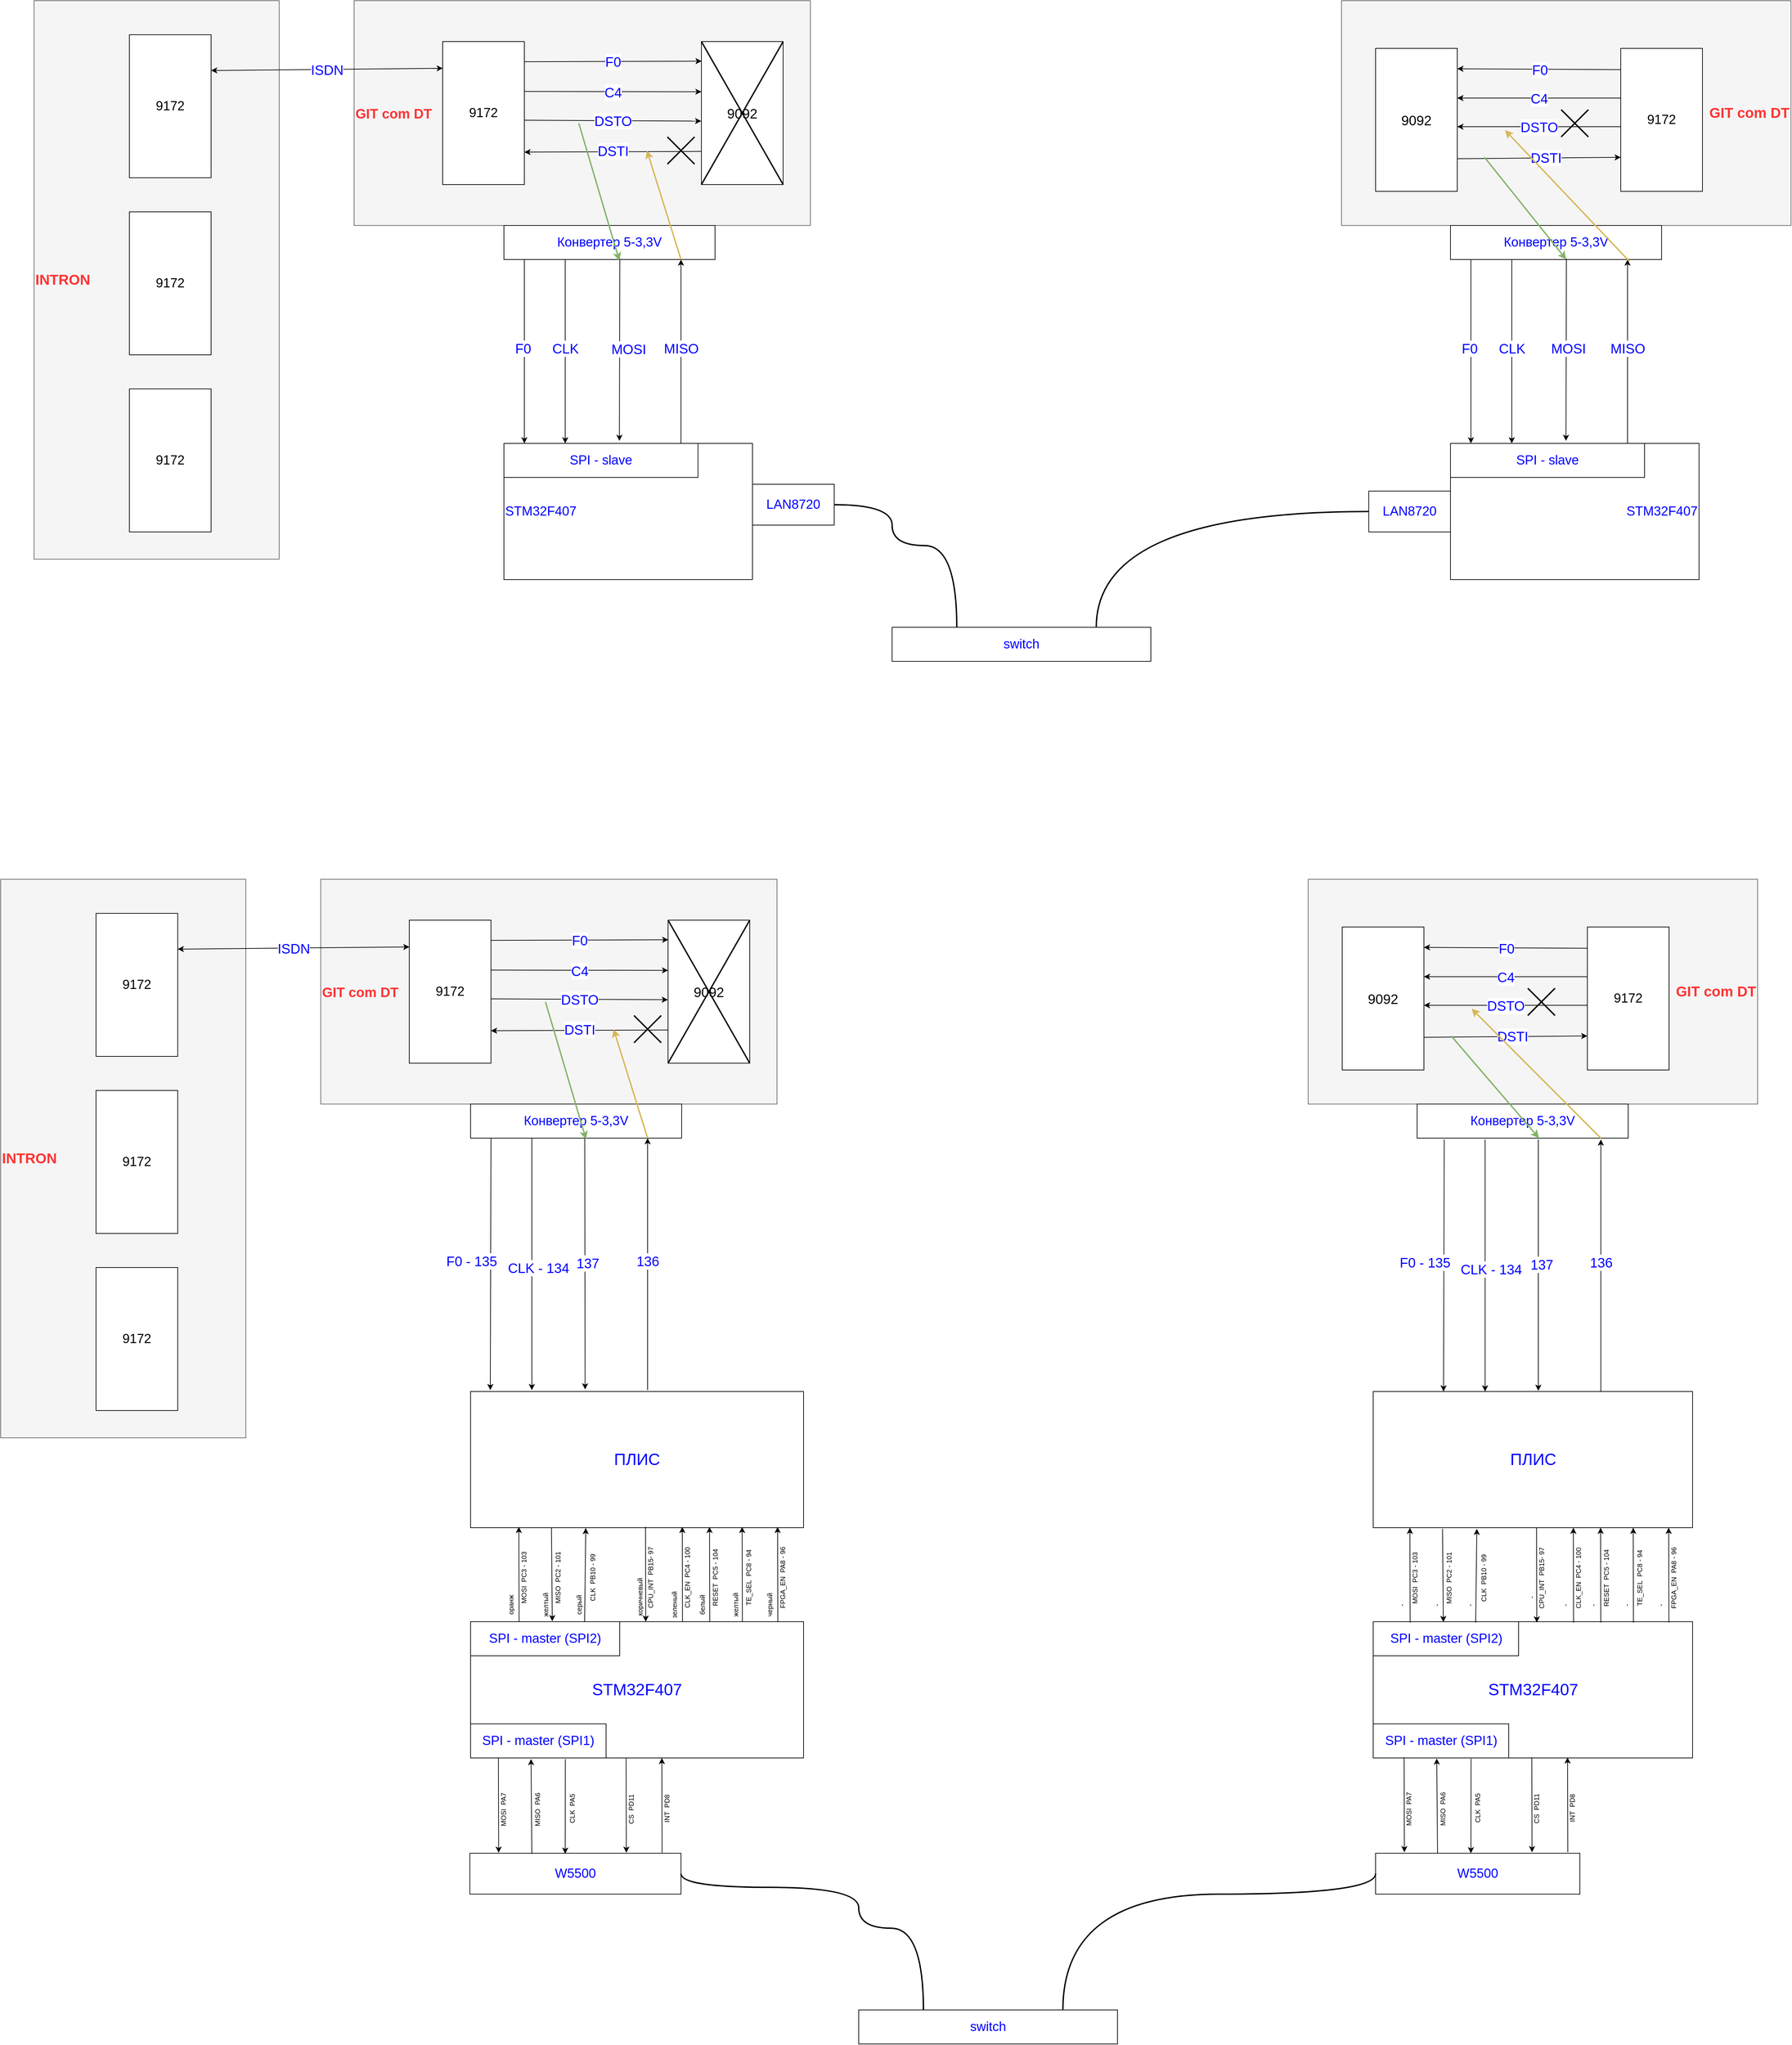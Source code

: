 <mxfile version="19.0.0" type="device"><diagram id="Ht1M8jgEwFfnCIfOTk4-" name="Page-1"><mxGraphModel dx="4011" dy="981" grid="1" gridSize="10" guides="1" tooltips="1" connect="1" arrows="1" fold="1" page="1" pageScale="1" pageWidth="1169" pageHeight="827" math="0" shadow="0"><root><mxCell id="0"/><mxCell id="1" parent="0"/><mxCell id="hxG3Pj3S6vU9Ol8LHDjK-104" value="&lt;b style=&quot;line-height: 2.9;&quot;&gt;&lt;font style=&quot;font-size: 20px;&quot; color=&quot;#ff3333&quot;&gt;GIT com DT&lt;/font&gt;&lt;/b&gt;" style="rounded=0;whiteSpace=wrap;html=1;fillColor=#f5f5f5;fontColor=#333333;strokeColor=#666666;align=left;" parent="1" vertex="1"><mxGeometry x="-650" y="1480" width="670" height="330" as="geometry"/></mxCell><mxCell id="hxG3Pj3S6vU9Ol8LHDjK-105" value="&lt;font style=&quot;font-size: 19px;&quot;&gt;9172&lt;/font&gt;" style="rounded=0;whiteSpace=wrap;html=1;" parent="1" vertex="1"><mxGeometry x="-520" y="1540" width="120" height="210" as="geometry"/></mxCell><mxCell id="hxG3Pj3S6vU9Ol8LHDjK-106" value="&lt;font style=&quot;font-size: 20px;&quot;&gt;9092&lt;/font&gt;" style="rounded=0;whiteSpace=wrap;html=1;" parent="1" vertex="1"><mxGeometry x="-140" y="1540" width="120" height="210" as="geometry"/></mxCell><mxCell id="hxG3Pj3S6vU9Ol8LHDjK-107" value="F0" style="endArrow=classic;html=1;rounded=0;fontColor=#FF3333;exitX=1;exitY=0.141;exitDx=0;exitDy=0;entryX=0.003;entryY=0.137;entryDx=0;entryDy=0;exitPerimeter=0;entryPerimeter=0;" parent="1" source="hxG3Pj3S6vU9Ol8LHDjK-105" target="hxG3Pj3S6vU9Ol8LHDjK-106" edge="1"><mxGeometry relative="1" as="geometry"><mxPoint x="-300" y="1610" as="sourcePoint"/><mxPoint x="-140" y="1610" as="targetPoint"/></mxGeometry></mxCell><mxCell id="hxG3Pj3S6vU9Ol8LHDjK-108" value="&lt;font color=&quot;#0000ff&quot; style=&quot;font-size: 20px;&quot;&gt;F0&lt;/font&gt;" style="edgeLabel;resizable=0;html=1;align=center;verticalAlign=middle;fontColor=#FF3333;" parent="hxG3Pj3S6vU9Ol8LHDjK-107" connectable="0" vertex="1"><mxGeometry relative="1" as="geometry"/></mxCell><mxCell id="hxG3Pj3S6vU9Ol8LHDjK-109" value="F0" style="endArrow=classic;html=1;rounded=0;fontColor=#FF3333;exitX=1;exitY=0.349;exitDx=0;exitDy=0;entryX=0.001;entryY=0.351;entryDx=0;entryDy=0;exitPerimeter=0;entryPerimeter=0;" parent="1" source="hxG3Pj3S6vU9Ol8LHDjK-105" target="hxG3Pj3S6vU9Ol8LHDjK-106" edge="1"><mxGeometry relative="1" as="geometry"><mxPoint x="80" y="1660" as="sourcePoint"/><mxPoint x="290.36" y="1659.16" as="targetPoint"/></mxGeometry></mxCell><mxCell id="hxG3Pj3S6vU9Ol8LHDjK-110" value="&lt;font color=&quot;#0000ff&quot; style=&quot;font-size: 20px;&quot;&gt;C4&lt;/font&gt;" style="edgeLabel;resizable=0;html=1;align=center;verticalAlign=middle;fontColor=#FF3333;" parent="hxG3Pj3S6vU9Ol8LHDjK-109" connectable="0" vertex="1"><mxGeometry relative="1" as="geometry"/></mxCell><mxCell id="hxG3Pj3S6vU9Ol8LHDjK-111" value="F0" style="endArrow=classic;html=1;rounded=0;fontColor=#FF3333;exitX=0.002;exitY=0.768;exitDx=0;exitDy=0;exitPerimeter=0;entryX=1;entryY=0.773;entryDx=0;entryDy=0;entryPerimeter=0;" parent="1" source="hxG3Pj3S6vU9Ol8LHDjK-106" target="hxG3Pj3S6vU9Ol8LHDjK-105" edge="1"><mxGeometry relative="1" as="geometry"><mxPoint x="150" y="1760" as="sourcePoint"/><mxPoint x="360.36" y="1759.16" as="targetPoint"/></mxGeometry></mxCell><mxCell id="hxG3Pj3S6vU9Ol8LHDjK-112" value="&lt;font color=&quot;#0000ff&quot; style=&quot;font-size: 20px;&quot;&gt;DSTI&lt;/font&gt;" style="edgeLabel;resizable=0;html=1;align=center;verticalAlign=middle;fontColor=#FF3333;" parent="hxG3Pj3S6vU9Ol8LHDjK-111" connectable="0" vertex="1"><mxGeometry relative="1" as="geometry"><mxPoint y="-2" as="offset"/></mxGeometry></mxCell><mxCell id="hxG3Pj3S6vU9Ol8LHDjK-113" value="F0" style="endArrow=classic;html=1;rounded=0;fontColor=#FF3333;entryX=-0.002;entryY=0.556;entryDx=0;entryDy=0;exitX=1.005;exitY=0.55;exitDx=0;exitDy=0;exitPerimeter=0;entryPerimeter=0;" parent="1" source="hxG3Pj3S6vU9Ol8LHDjK-105" target="hxG3Pj3S6vU9Ol8LHDjK-106" edge="1"><mxGeometry relative="1" as="geometry"><mxPoint x="30" y="1790" as="sourcePoint"/><mxPoint x="240.36" y="1789.16" as="targetPoint"/></mxGeometry></mxCell><mxCell id="hxG3Pj3S6vU9Ol8LHDjK-114" value="&lt;font color=&quot;#0000ff&quot; style=&quot;font-size: 20px;&quot;&gt;DSTO&lt;/font&gt;" style="edgeLabel;resizable=0;html=1;align=center;verticalAlign=middle;fontColor=#FF3333;" parent="hxG3Pj3S6vU9Ol8LHDjK-113" connectable="0" vertex="1"><mxGeometry relative="1" as="geometry"/></mxCell><mxCell id="hxG3Pj3S6vU9Ol8LHDjK-118" value="STM32F407" style="rounded=0;whiteSpace=wrap;html=1;fontSize=19;fontColor=#0000FF;align=left;" parent="1" vertex="1"><mxGeometry x="-430" y="2130" width="365" height="200" as="geometry"/></mxCell><mxCell id="hxG3Pj3S6vU9Ol8LHDjK-119" value="LAN8720" style="rounded=0;whiteSpace=wrap;html=1;fontSize=19;fontColor=#0000FF;" parent="1" vertex="1"><mxGeometry x="-65" y="2190" width="120" height="60" as="geometry"/></mxCell><mxCell id="hxG3Pj3S6vU9Ol8LHDjK-120" value="SPI - slave" style="rounded=0;whiteSpace=wrap;html=1;fontSize=19;fontColor=#0000FF;" parent="1" vertex="1"><mxGeometry x="-430" y="2130" width="285" height="50" as="geometry"/></mxCell><mxCell id="hxG3Pj3S6vU9Ol8LHDjK-121" value="switch" style="rounded=0;whiteSpace=wrap;html=1;fontSize=19;fontColor=#0000FF;align=center;" parent="1" vertex="1"><mxGeometry x="140" y="2400" width="380" height="50" as="geometry"/></mxCell><mxCell id="hxG3Pj3S6vU9Ol8LHDjK-122" value="" style="endArrow=none;html=1;rounded=0;fontSize=20;fontColor=#0000FF;edgeStyle=orthogonalEdgeStyle;elbow=vertical;exitX=1;exitY=0.5;exitDx=0;exitDy=0;entryX=0.25;entryY=0;entryDx=0;entryDy=0;curved=1;endFill=0;strokeWidth=2;" parent="1" source="hxG3Pj3S6vU9Ol8LHDjK-119" target="hxG3Pj3S6vU9Ol8LHDjK-121" edge="1"><mxGeometry width="50" height="50" relative="1" as="geometry"><mxPoint x="470" y="2050" as="sourcePoint"/><mxPoint x="520" y="2000" as="targetPoint"/><Array as="points"><mxPoint x="140" y="2220"/><mxPoint x="140" y="2280"/><mxPoint x="235" y="2280"/></Array></mxGeometry></mxCell><mxCell id="hxG3Pj3S6vU9Ol8LHDjK-123" value="&lt;div style=&quot;&quot;&gt;&lt;b style=&quot;background-color: initial; line-height: 2.9;&quot;&gt;&lt;font style=&quot;font-size: 21px;&quot; color=&quot;#ff3333&quot;&gt;INTRON&lt;/font&gt;&lt;/b&gt;&lt;/div&gt;" style="rounded=0;whiteSpace=wrap;html=1;fillColor=#f5f5f5;fontColor=#333333;strokeColor=#666666;align=left;" parent="1" vertex="1"><mxGeometry x="-1120" y="1480" width="360" height="820" as="geometry"/></mxCell><mxCell id="hxG3Pj3S6vU9Ol8LHDjK-124" value="&lt;font style=&quot;font-size: 19px;&quot;&gt;9172&lt;/font&gt;" style="rounded=0;whiteSpace=wrap;html=1;" parent="1" vertex="1"><mxGeometry x="-980" y="1530" width="120" height="210" as="geometry"/></mxCell><mxCell id="hxG3Pj3S6vU9Ol8LHDjK-138" value="F0" style="endArrow=classic;html=1;rounded=0;fontColor=#FF3333;exitX=1;exitY=0.25;exitDx=0;exitDy=0;entryX=0.002;entryY=0.187;entryDx=0;entryDy=0;entryPerimeter=0;endFill=1;startArrow=classic;startFill=1;" parent="1" source="hxG3Pj3S6vU9Ol8LHDjK-124" target="hxG3Pj3S6vU9Ol8LHDjK-105" edge="1"><mxGeometry relative="1" as="geometry"><mxPoint x="-680" y="1450" as="sourcePoint"/><mxPoint x="-419.64" y="1449.16" as="targetPoint"/></mxGeometry></mxCell><mxCell id="hxG3Pj3S6vU9Ol8LHDjK-139" value="&lt;font color=&quot;#0000ff&quot; style=&quot;font-size: 20px;&quot;&gt;ISDN&lt;/font&gt;" style="edgeLabel;resizable=0;html=1;align=center;verticalAlign=middle;fontColor=#FF3333;" parent="hxG3Pj3S6vU9Ol8LHDjK-138" connectable="0" vertex="1"><mxGeometry relative="1" as="geometry"/></mxCell><mxCell id="hxG3Pj3S6vU9Ol8LHDjK-140" value="&lt;font style=&quot;font-size: 19px;&quot;&gt;9172&lt;/font&gt;" style="rounded=0;whiteSpace=wrap;html=1;" parent="1" vertex="1"><mxGeometry x="-980" y="1790" width="120" height="210" as="geometry"/></mxCell><mxCell id="hxG3Pj3S6vU9Ol8LHDjK-150" value="&lt;font style=&quot;font-size: 19px;&quot;&gt;9172&lt;/font&gt;" style="rounded=0;whiteSpace=wrap;html=1;" parent="1" vertex="1"><mxGeometry x="-980" y="2050" width="120" height="210" as="geometry"/></mxCell><mxCell id="hxG3Pj3S6vU9Ol8LHDjK-164" value="Конвертер 5-3,3V" style="rounded=0;whiteSpace=wrap;html=1;fontSize=19;fontColor=#0000FF;align=center;" parent="1" vertex="1"><mxGeometry x="-430" y="1810" width="310" height="50" as="geometry"/></mxCell><mxCell id="hxG3Pj3S6vU9Ol8LHDjK-165" value="F0" style="endArrow=classic;html=1;rounded=0;fontColor=#FF3333;exitX=0.549;exitY=0.978;exitDx=0;exitDy=0;entryX=0.595;entryY=-0.074;entryDx=0;entryDy=0;entryPerimeter=0;exitPerimeter=0;" parent="1" source="hxG3Pj3S6vU9Ol8LHDjK-164" target="hxG3Pj3S6vU9Ol8LHDjK-120" edge="1"><mxGeometry relative="1" as="geometry"><mxPoint x="120" y="1920" as="sourcePoint"/><mxPoint x="-140.24" y="1921.05" as="targetPoint"/></mxGeometry></mxCell><mxCell id="hxG3Pj3S6vU9Ol8LHDjK-166" value="&lt;font color=&quot;#0000ff&quot; style=&quot;font-size: 20px;&quot;&gt;MOSI&lt;/font&gt;" style="edgeLabel;resizable=0;html=1;align=right;verticalAlign=middle;fontColor=#FF3333;spacingTop=0;" parent="hxG3Pj3S6vU9Ol8LHDjK-165" connectable="0" vertex="1"><mxGeometry relative="1" as="geometry"><mxPoint x="40" y="-2" as="offset"/></mxGeometry></mxCell><object label="F0" id="hxG3Pj3S6vU9Ol8LHDjK-167"><mxCell style="endArrow=none;html=1;rounded=0;fontColor=#FF3333;exitX=0.5;exitY=1;exitDx=0;exitDy=0;entryX=0.5;entryY=0;entryDx=0;entryDy=0;endFill=0;startArrow=classic;startFill=1;" parent="1" edge="1"><mxGeometry relative="1" as="geometry"><mxPoint x="-170" y="1860" as="sourcePoint"/><mxPoint x="-170" y="2130" as="targetPoint"/></mxGeometry></mxCell></object><mxCell id="hxG3Pj3S6vU9Ol8LHDjK-168" value="&lt;font color=&quot;#0000ff&quot; style=&quot;font-size: 20px;&quot;&gt;MISO&lt;/font&gt;" style="edgeLabel;resizable=0;html=1;align=center;verticalAlign=middle;fontColor=#FF3333;" parent="hxG3Pj3S6vU9Ol8LHDjK-167" connectable="0" vertex="1"><mxGeometry relative="1" as="geometry"><mxPoint y="-5" as="offset"/></mxGeometry></mxCell><mxCell id="hxG3Pj3S6vU9Ol8LHDjK-169" value="F0" style="endArrow=classic;html=1;rounded=0;fontColor=#FF3333;exitX=0.5;exitY=1;exitDx=0;exitDy=0;entryX=0.5;entryY=0;entryDx=0;entryDy=0;" parent="1" edge="1"><mxGeometry relative="1" as="geometry"><mxPoint x="-340" y="1860" as="sourcePoint"/><mxPoint x="-340" y="2130" as="targetPoint"/></mxGeometry></mxCell><mxCell id="hxG3Pj3S6vU9Ol8LHDjK-170" value="&lt;font color=&quot;#0000ff&quot; style=&quot;font-size: 20px;&quot;&gt;CLK&lt;/font&gt;" style="edgeLabel;resizable=0;html=1;align=right;verticalAlign=middle;fontColor=#FF3333;spacingTop=0;" parent="hxG3Pj3S6vU9Ol8LHDjK-169" connectable="0" vertex="1"><mxGeometry relative="1" as="geometry"><mxPoint x="20" y="-5" as="offset"/></mxGeometry></mxCell><mxCell id="hxG3Pj3S6vU9Ol8LHDjK-171" value="F0" style="endArrow=classic;html=1;rounded=0;fontColor=#FF3333;exitX=0.5;exitY=1;exitDx=0;exitDy=0;entryX=0.5;entryY=0;entryDx=0;entryDy=0;" parent="1" edge="1"><mxGeometry relative="1" as="geometry"><mxPoint x="-400" y="1860" as="sourcePoint"/><mxPoint x="-400" y="2130" as="targetPoint"/></mxGeometry></mxCell><mxCell id="hxG3Pj3S6vU9Ol8LHDjK-172" value="&lt;font color=&quot;#0000ff&quot; style=&quot;font-size: 20px;&quot;&gt;F0&lt;/font&gt;" style="edgeLabel;resizable=0;html=1;align=right;verticalAlign=middle;fontColor=#FF3333;spacingTop=0;" parent="hxG3Pj3S6vU9Ol8LHDjK-171" connectable="0" vertex="1"><mxGeometry relative="1" as="geometry"><mxPoint x="10" y="-5" as="offset"/></mxGeometry></mxCell><mxCell id="hxG3Pj3S6vU9Ol8LHDjK-173" value="" style="group" parent="1" vertex="1" connectable="0"><mxGeometry x="-190" y="1680" width="40" height="40" as="geometry"/></mxCell><mxCell id="hxG3Pj3S6vU9Ol8LHDjK-174" value="" style="endArrow=none;html=1;rounded=0;fontSize=20;fontColor=#0000FF;strokeWidth=2;curved=1;elbow=vertical;" parent="hxG3Pj3S6vU9Ol8LHDjK-173" edge="1"><mxGeometry width="50" height="50" relative="1" as="geometry"><mxPoint x="40" y="40" as="sourcePoint"/><mxPoint as="targetPoint"/></mxGeometry></mxCell><mxCell id="hxG3Pj3S6vU9Ol8LHDjK-175" value="" style="endArrow=none;html=1;rounded=0;fontSize=20;fontColor=#0000FF;strokeWidth=2;curved=1;elbow=vertical;" parent="hxG3Pj3S6vU9Ol8LHDjK-173" edge="1"><mxGeometry width="50" height="50" relative="1" as="geometry"><mxPoint y="40" as="sourcePoint"/><mxPoint x="40" as="targetPoint"/></mxGeometry></mxCell><mxCell id="hxG3Pj3S6vU9Ol8LHDjK-176" value="&lt;div style=&quot;&quot;&gt;&lt;b style=&quot;background-color: initial; line-height: 2.9;&quot;&gt;&lt;font style=&quot;font-size: 21px;&quot; color=&quot;#ff3333&quot;&gt;GIT com DT&lt;/font&gt;&lt;/b&gt;&lt;/div&gt;" style="rounded=0;whiteSpace=wrap;html=1;fillColor=#f5f5f5;fontColor=#333333;strokeColor=#666666;align=right;" parent="1" vertex="1"><mxGeometry x="800" y="1480" width="660" height="330" as="geometry"/></mxCell><mxCell id="hxG3Pj3S6vU9Ol8LHDjK-177" value="&lt;font style=&quot;font-size: 19px;&quot;&gt;9172&lt;/font&gt;" style="rounded=0;whiteSpace=wrap;html=1;" parent="1" vertex="1"><mxGeometry x="1210" y="1550" width="120" height="210" as="geometry"/></mxCell><mxCell id="hxG3Pj3S6vU9Ol8LHDjK-178" value="&lt;font style=&quot;font-size: 20px;&quot;&gt;9092&lt;/font&gt;" style="rounded=0;whiteSpace=wrap;html=1;" parent="1" vertex="1"><mxGeometry x="850" y="1550" width="120" height="210" as="geometry"/></mxCell><mxCell id="hxG3Pj3S6vU9Ol8LHDjK-179" value="F0" style="endArrow=classic;html=1;rounded=0;fontColor=#FF3333;exitX=0.003;exitY=0.149;exitDx=0;exitDy=0;exitPerimeter=0;" parent="1" source="hxG3Pj3S6vU9Ol8LHDjK-177" edge="1"><mxGeometry relative="1" as="geometry"><mxPoint x="1120" y="1620" as="sourcePoint"/><mxPoint x="970" y="1580" as="targetPoint"/></mxGeometry></mxCell><mxCell id="hxG3Pj3S6vU9Ol8LHDjK-180" value="&lt;font color=&quot;#0000ff&quot; style=&quot;font-size: 20px;&quot;&gt;F0&lt;/font&gt;" style="edgeLabel;resizable=0;html=1;align=center;verticalAlign=middle;fontColor=#FF3333;" parent="hxG3Pj3S6vU9Ol8LHDjK-179" connectable="0" vertex="1"><mxGeometry relative="1" as="geometry"/></mxCell><mxCell id="hxG3Pj3S6vU9Ol8LHDjK-181" value="F0" style="endArrow=classic;html=1;rounded=0;fontColor=#FF3333;" parent="1" edge="1"><mxGeometry relative="1" as="geometry"><mxPoint x="1210.0" y="1623" as="sourcePoint"/><mxPoint x="970" y="1623" as="targetPoint"/></mxGeometry></mxCell><mxCell id="hxG3Pj3S6vU9Ol8LHDjK-182" value="&lt;font color=&quot;#0000ff&quot; style=&quot;font-size: 20px;&quot;&gt;C4&lt;/font&gt;" style="edgeLabel;resizable=0;html=1;align=center;verticalAlign=middle;fontColor=#FF3333;" parent="hxG3Pj3S6vU9Ol8LHDjK-181" connectable="0" vertex="1"><mxGeometry relative="1" as="geometry"/></mxCell><mxCell id="hxG3Pj3S6vU9Ol8LHDjK-183" value="F0" style="endArrow=classic;html=1;rounded=0;fontColor=#FF3333;" parent="1" edge="1"><mxGeometry relative="1" as="geometry"><mxPoint x="970" y="1712" as="sourcePoint"/><mxPoint x="1210.0" y="1710" as="targetPoint"/></mxGeometry></mxCell><mxCell id="hxG3Pj3S6vU9Ol8LHDjK-184" value="&lt;font color=&quot;#0000ff&quot; style=&quot;font-size: 20px;&quot;&gt;DSTI&lt;/font&gt;" style="edgeLabel;resizable=0;html=1;align=center;verticalAlign=middle;fontColor=#FF3333;" parent="hxG3Pj3S6vU9Ol8LHDjK-183" connectable="0" vertex="1"><mxGeometry relative="1" as="geometry"><mxPoint x="10" y="-1" as="offset"/></mxGeometry></mxCell><mxCell id="hxG3Pj3S6vU9Ol8LHDjK-185" value="F0" style="endArrow=classic;html=1;rounded=0;fontColor=#FF3333;" parent="1" edge="1"><mxGeometry relative="1" as="geometry"><mxPoint x="1210.0" y="1665" as="sourcePoint"/><mxPoint x="970" y="1665" as="targetPoint"/></mxGeometry></mxCell><mxCell id="hxG3Pj3S6vU9Ol8LHDjK-186" value="&lt;font color=&quot;#0000ff&quot; style=&quot;font-size: 20px;&quot;&gt;DSTO&lt;/font&gt;" style="edgeLabel;resizable=0;html=1;align=center;verticalAlign=middle;fontColor=#FF3333;" parent="hxG3Pj3S6vU9Ol8LHDjK-185" connectable="0" vertex="1"><mxGeometry relative="1" as="geometry"/></mxCell><mxCell id="hxG3Pj3S6vU9Ol8LHDjK-190" value="STM32F407" style="rounded=0;whiteSpace=wrap;html=1;fontSize=19;fontColor=#0000FF;align=right;" parent="1" vertex="1"><mxGeometry x="960" y="2130" width="365" height="200" as="geometry"/></mxCell><mxCell id="hxG3Pj3S6vU9Ol8LHDjK-191" value="LAN8720" style="rounded=0;whiteSpace=wrap;html=1;fontSize=19;fontColor=#0000FF;" parent="1" vertex="1"><mxGeometry x="840" y="2200" width="120" height="60" as="geometry"/></mxCell><mxCell id="hxG3Pj3S6vU9Ol8LHDjK-192" value="SPI - slave" style="rounded=0;whiteSpace=wrap;html=1;fontSize=19;fontColor=#0000FF;" parent="1" vertex="1"><mxGeometry x="960" y="2130" width="285" height="50" as="geometry"/></mxCell><mxCell id="hxG3Pj3S6vU9Ol8LHDjK-193" value="Конвертер 5-3,3V" style="rounded=0;whiteSpace=wrap;html=1;fontSize=19;fontColor=#0000FF;align=center;" parent="1" vertex="1"><mxGeometry x="960" y="1810" width="310" height="50" as="geometry"/></mxCell><mxCell id="hxG3Pj3S6vU9Ol8LHDjK-194" value="F0" style="endArrow=classic;html=1;rounded=0;fontColor=#FF3333;exitX=0.549;exitY=0.978;exitDx=0;exitDy=0;entryX=0.595;entryY=-0.074;entryDx=0;entryDy=0;entryPerimeter=0;exitPerimeter=0;" parent="1" source="hxG3Pj3S6vU9Ol8LHDjK-193" target="hxG3Pj3S6vU9Ol8LHDjK-192" edge="1"><mxGeometry relative="1" as="geometry"><mxPoint x="1510" y="1920" as="sourcePoint"/><mxPoint x="1249.76" y="1921.05" as="targetPoint"/></mxGeometry></mxCell><mxCell id="hxG3Pj3S6vU9Ol8LHDjK-195" value="&lt;font color=&quot;#0000ff&quot; style=&quot;font-size: 20px;&quot;&gt;MOSI&lt;/font&gt;" style="edgeLabel;resizable=0;html=1;align=right;verticalAlign=middle;fontColor=#FF3333;spacingTop=0;" parent="hxG3Pj3S6vU9Ol8LHDjK-194" connectable="0" vertex="1"><mxGeometry relative="1" as="geometry"><mxPoint x="30" y="-3" as="offset"/></mxGeometry></mxCell><object label="F0" id="hxG3Pj3S6vU9Ol8LHDjK-196"><mxCell style="endArrow=none;html=1;rounded=0;fontColor=#FF3333;exitX=0.5;exitY=1;exitDx=0;exitDy=0;entryX=0.5;entryY=0;entryDx=0;entryDy=0;endFill=0;startArrow=classic;startFill=1;" parent="1" edge="1"><mxGeometry relative="1" as="geometry"><mxPoint x="1220" y="1860" as="sourcePoint"/><mxPoint x="1220" y="2130" as="targetPoint"/></mxGeometry></mxCell></object><mxCell id="hxG3Pj3S6vU9Ol8LHDjK-197" value="&lt;font color=&quot;#0000ff&quot; style=&quot;font-size: 20px;&quot;&gt;MISO&lt;/font&gt;" style="edgeLabel;resizable=0;html=1;align=center;verticalAlign=middle;fontColor=#FF3333;" parent="hxG3Pj3S6vU9Ol8LHDjK-196" connectable="0" vertex="1"><mxGeometry relative="1" as="geometry"><mxPoint y="-5" as="offset"/></mxGeometry></mxCell><mxCell id="hxG3Pj3S6vU9Ol8LHDjK-198" value="F0" style="endArrow=classic;html=1;rounded=0;fontColor=#FF3333;exitX=0.5;exitY=1;exitDx=0;exitDy=0;entryX=0.5;entryY=0;entryDx=0;entryDy=0;" parent="1" edge="1"><mxGeometry relative="1" as="geometry"><mxPoint x="1050" y="1860" as="sourcePoint"/><mxPoint x="1050" y="2130" as="targetPoint"/></mxGeometry></mxCell><mxCell id="hxG3Pj3S6vU9Ol8LHDjK-199" value="&lt;font color=&quot;#0000ff&quot; style=&quot;font-size: 20px;&quot;&gt;CLK&lt;/font&gt;" style="edgeLabel;resizable=0;html=1;align=right;verticalAlign=middle;fontColor=#FF3333;spacingTop=0;" parent="hxG3Pj3S6vU9Ol8LHDjK-198" connectable="0" vertex="1"><mxGeometry relative="1" as="geometry"><mxPoint x="20" y="-5" as="offset"/></mxGeometry></mxCell><mxCell id="hxG3Pj3S6vU9Ol8LHDjK-200" value="F0" style="endArrow=classic;html=1;rounded=0;fontColor=#FF3333;exitX=0.5;exitY=1;exitDx=0;exitDy=0;entryX=0.5;entryY=0;entryDx=0;entryDy=0;" parent="1" edge="1"><mxGeometry relative="1" as="geometry"><mxPoint x="990" y="1860" as="sourcePoint"/><mxPoint x="990" y="2130" as="targetPoint"/></mxGeometry></mxCell><mxCell id="hxG3Pj3S6vU9Ol8LHDjK-201" value="&lt;font color=&quot;#0000ff&quot; style=&quot;font-size: 20px;&quot;&gt;F0&lt;/font&gt;" style="edgeLabel;resizable=0;html=1;align=right;verticalAlign=middle;fontColor=#FF3333;spacingTop=0;" parent="hxG3Pj3S6vU9Ol8LHDjK-200" connectable="0" vertex="1"><mxGeometry relative="1" as="geometry"><mxPoint x="10" y="-5" as="offset"/></mxGeometry></mxCell><mxCell id="hxG3Pj3S6vU9Ol8LHDjK-202" value="" style="endArrow=none;html=1;rounded=0;fontSize=20;fontColor=#0000FF;edgeStyle=orthogonalEdgeStyle;elbow=vertical;exitX=0.789;exitY=0;exitDx=0;exitDy=0;entryX=0;entryY=0.5;entryDx=0;entryDy=0;curved=1;endFill=0;strokeWidth=2;exitPerimeter=0;" parent="1" source="hxG3Pj3S6vU9Ol8LHDjK-121" target="hxG3Pj3S6vU9Ol8LHDjK-191" edge="1"><mxGeometry width="50" height="50" relative="1" as="geometry"><mxPoint x="1020" y="2250" as="sourcePoint"/><mxPoint x="1200" y="2430" as="targetPoint"/><Array as="points"><mxPoint x="440" y="2230"/></Array></mxGeometry></mxCell><mxCell id="hxG3Pj3S6vU9Ol8LHDjK-203" value="" style="group" parent="1" vertex="1" connectable="0"><mxGeometry x="1122.5" y="1640" width="40" height="40" as="geometry"/></mxCell><mxCell id="hxG3Pj3S6vU9Ol8LHDjK-204" value="" style="endArrow=none;html=1;rounded=0;fontSize=20;fontColor=#0000FF;strokeWidth=2;curved=1;elbow=vertical;" parent="hxG3Pj3S6vU9Ol8LHDjK-203" edge="1"><mxGeometry width="50" height="50" relative="1" as="geometry"><mxPoint x="40" y="40" as="sourcePoint"/><mxPoint as="targetPoint"/></mxGeometry></mxCell><mxCell id="hxG3Pj3S6vU9Ol8LHDjK-205" value="" style="endArrow=none;html=1;rounded=0;fontSize=20;fontColor=#0000FF;strokeWidth=2;curved=1;elbow=vertical;" parent="hxG3Pj3S6vU9Ol8LHDjK-203" edge="1"><mxGeometry width="50" height="50" relative="1" as="geometry"><mxPoint y="40" as="sourcePoint"/><mxPoint x="40" as="targetPoint"/></mxGeometry></mxCell><mxCell id="hxG3Pj3S6vU9Ol8LHDjK-206" value="" style="endArrow=none;html=1;strokeWidth=2;rounded=0;fontSize=20;fontColor=#0000FF;curved=1;elbow=vertical;entryX=0.848;entryY=1.058;entryDx=0;entryDy=0;entryPerimeter=0;fillColor=#fff2cc;strokeColor=#d6b656;endFill=0;startArrow=classic;startFill=1;" parent="1" target="hxG3Pj3S6vU9Ol8LHDjK-193" edge="1"><mxGeometry width="50" height="50" relative="1" as="geometry"><mxPoint x="1040" y="1670" as="sourcePoint"/><mxPoint x="490" y="1870" as="targetPoint"/></mxGeometry></mxCell><mxCell id="hxG3Pj3S6vU9Ol8LHDjK-208" value="" style="endArrow=none;html=1;strokeWidth=2;rounded=0;fontSize=20;fontColor=#0000FF;curved=1;elbow=vertical;fillColor=#d5e8d4;strokeColor=#82b366;endFill=0;startArrow=classic;startFill=1;" parent="1" edge="1"><mxGeometry width="50" height="50" relative="1" as="geometry"><mxPoint x="1130" y="1860" as="sourcePoint"/><mxPoint x="1010" y="1710" as="targetPoint"/></mxGeometry></mxCell><mxCell id="hxG3Pj3S6vU9Ol8LHDjK-209" value="" style="endArrow=none;html=1;strokeWidth=2;rounded=0;fontSize=20;fontColor=#0000FF;curved=1;elbow=vertical;fillColor=#fff2cc;strokeColor=#d6b656;endFill=0;startArrow=classic;startFill=1;" parent="1" edge="1"><mxGeometry width="50" height="50" relative="1" as="geometry"><mxPoint x="-220" y="1700" as="sourcePoint"/><mxPoint x="-170" y="1860" as="targetPoint"/></mxGeometry></mxCell><mxCell id="hxG3Pj3S6vU9Ol8LHDjK-210" value="" style="endArrow=classic;html=1;strokeWidth=2;rounded=0;fontSize=20;fontColor=#0000FF;curved=1;elbow=vertical;fillColor=#d5e8d4;strokeColor=#82b366;endFill=1;startArrow=none;startFill=0;entryX=0.547;entryY=1.034;entryDx=0;entryDy=0;entryPerimeter=0;" parent="1" target="hxG3Pj3S6vU9Ol8LHDjK-164" edge="1"><mxGeometry width="50" height="50" relative="1" as="geometry"><mxPoint x="-320" y="1660" as="sourcePoint"/><mxPoint x="60" y="1970" as="targetPoint"/></mxGeometry></mxCell><mxCell id="hxG3Pj3S6vU9Ol8LHDjK-211" value="" style="group" parent="1" vertex="1" connectable="0"><mxGeometry x="-140" y="1540" width="120" height="210" as="geometry"/></mxCell><mxCell id="hxG3Pj3S6vU9Ol8LHDjK-212" value="" style="endArrow=none;html=1;rounded=0;fontSize=20;fontColor=#0000FF;strokeWidth=2;curved=1;elbow=vertical;" parent="hxG3Pj3S6vU9Ol8LHDjK-211" edge="1"><mxGeometry width="50" height="50" relative="1" as="geometry"><mxPoint x="120" y="210" as="sourcePoint"/><mxPoint as="targetPoint"/></mxGeometry></mxCell><mxCell id="hxG3Pj3S6vU9Ol8LHDjK-213" value="" style="endArrow=none;html=1;rounded=0;fontSize=20;fontColor=#0000FF;strokeWidth=2;curved=1;elbow=vertical;" parent="hxG3Pj3S6vU9Ol8LHDjK-211" edge="1"><mxGeometry width="50" height="50" relative="1" as="geometry"><mxPoint y="210" as="sourcePoint"/><mxPoint x="120" as="targetPoint"/></mxGeometry></mxCell><mxCell id="ieohHmJeI1kV280wb7kn-1" value="&lt;b style=&quot;line-height: 2.9;&quot;&gt;&lt;font style=&quot;font-size: 20px;&quot; color=&quot;#ff3333&quot;&gt;GIT com DT&lt;/font&gt;&lt;/b&gt;" style="rounded=0;whiteSpace=wrap;html=1;fillColor=#f5f5f5;fontColor=#333333;strokeColor=#666666;align=left;" vertex="1" parent="1"><mxGeometry x="-699" y="2770" width="670" height="330" as="geometry"/></mxCell><mxCell id="ieohHmJeI1kV280wb7kn-2" value="&lt;font style=&quot;font-size: 19px;&quot;&gt;9172&lt;/font&gt;" style="rounded=0;whiteSpace=wrap;html=1;" vertex="1" parent="1"><mxGeometry x="-569" y="2830" width="120" height="210" as="geometry"/></mxCell><mxCell id="ieohHmJeI1kV280wb7kn-3" value="&lt;font style=&quot;font-size: 20px;&quot;&gt;9092&lt;/font&gt;" style="rounded=0;whiteSpace=wrap;html=1;" vertex="1" parent="1"><mxGeometry x="-189" y="2830" width="120" height="210" as="geometry"/></mxCell><mxCell id="ieohHmJeI1kV280wb7kn-4" value="F0" style="endArrow=classic;html=1;rounded=0;fontColor=#FF3333;exitX=1;exitY=0.141;exitDx=0;exitDy=0;entryX=0.003;entryY=0.137;entryDx=0;entryDy=0;exitPerimeter=0;entryPerimeter=0;" edge="1" source="ieohHmJeI1kV280wb7kn-2" target="ieohHmJeI1kV280wb7kn-3" parent="1"><mxGeometry relative="1" as="geometry"><mxPoint x="-349" y="2900" as="sourcePoint"/><mxPoint x="-189" y="2900" as="targetPoint"/></mxGeometry></mxCell><mxCell id="ieohHmJeI1kV280wb7kn-5" value="&lt;font color=&quot;#0000ff&quot; style=&quot;font-size: 20px;&quot;&gt;F0&lt;/font&gt;" style="edgeLabel;resizable=0;html=1;align=center;verticalAlign=middle;fontColor=#FF3333;" connectable="0" vertex="1" parent="ieohHmJeI1kV280wb7kn-4"><mxGeometry relative="1" as="geometry"/></mxCell><mxCell id="ieohHmJeI1kV280wb7kn-6" value="F0" style="endArrow=classic;html=1;rounded=0;fontColor=#FF3333;exitX=1;exitY=0.349;exitDx=0;exitDy=0;entryX=0.001;entryY=0.351;entryDx=0;entryDy=0;exitPerimeter=0;entryPerimeter=0;" edge="1" source="ieohHmJeI1kV280wb7kn-2" target="ieohHmJeI1kV280wb7kn-3" parent="1"><mxGeometry relative="1" as="geometry"><mxPoint x="31" y="2950" as="sourcePoint"/><mxPoint x="241.36" y="2949.16" as="targetPoint"/></mxGeometry></mxCell><mxCell id="ieohHmJeI1kV280wb7kn-7" value="&lt;font color=&quot;#0000ff&quot; style=&quot;font-size: 20px;&quot;&gt;C4&lt;/font&gt;" style="edgeLabel;resizable=0;html=1;align=center;verticalAlign=middle;fontColor=#FF3333;" connectable="0" vertex="1" parent="ieohHmJeI1kV280wb7kn-6"><mxGeometry relative="1" as="geometry"/></mxCell><mxCell id="ieohHmJeI1kV280wb7kn-8" value="F0" style="endArrow=classic;html=1;rounded=0;fontColor=#FF3333;exitX=0.002;exitY=0.768;exitDx=0;exitDy=0;exitPerimeter=0;entryX=1;entryY=0.773;entryDx=0;entryDy=0;entryPerimeter=0;" edge="1" source="ieohHmJeI1kV280wb7kn-3" target="ieohHmJeI1kV280wb7kn-2" parent="1"><mxGeometry relative="1" as="geometry"><mxPoint x="101" y="3050" as="sourcePoint"/><mxPoint x="311.36" y="3049.16" as="targetPoint"/></mxGeometry></mxCell><mxCell id="ieohHmJeI1kV280wb7kn-9" value="&lt;font color=&quot;#0000ff&quot; style=&quot;font-size: 20px;&quot;&gt;DSTI&lt;/font&gt;" style="edgeLabel;resizable=0;html=1;align=center;verticalAlign=middle;fontColor=#FF3333;" connectable="0" vertex="1" parent="ieohHmJeI1kV280wb7kn-8"><mxGeometry relative="1" as="geometry"><mxPoint y="-2" as="offset"/></mxGeometry></mxCell><mxCell id="ieohHmJeI1kV280wb7kn-10" value="F0" style="endArrow=classic;html=1;rounded=0;fontColor=#FF3333;entryX=-0.002;entryY=0.556;entryDx=0;entryDy=0;exitX=1.005;exitY=0.55;exitDx=0;exitDy=0;exitPerimeter=0;entryPerimeter=0;" edge="1" source="ieohHmJeI1kV280wb7kn-2" target="ieohHmJeI1kV280wb7kn-3" parent="1"><mxGeometry relative="1" as="geometry"><mxPoint x="-19" y="3080" as="sourcePoint"/><mxPoint x="191.36" y="3079.16" as="targetPoint"/></mxGeometry></mxCell><mxCell id="ieohHmJeI1kV280wb7kn-11" value="&lt;font color=&quot;#0000ff&quot; style=&quot;font-size: 20px;&quot;&gt;DSTO&lt;/font&gt;" style="edgeLabel;resizable=0;html=1;align=center;verticalAlign=middle;fontColor=#FF3333;" connectable="0" vertex="1" parent="ieohHmJeI1kV280wb7kn-10"><mxGeometry relative="1" as="geometry"/></mxCell><mxCell id="ieohHmJeI1kV280wb7kn-12" value="&lt;font style=&quot;font-size: 24px;&quot;&gt;STM32F407&lt;/font&gt;" style="rounded=0;whiteSpace=wrap;html=1;fontSize=19;fontColor=#0000FF;align=center;" vertex="1" parent="1"><mxGeometry x="-479" y="3860" width="489" height="200" as="geometry"/></mxCell><mxCell id="ieohHmJeI1kV280wb7kn-13" value="W5500" style="rounded=0;whiteSpace=wrap;html=1;fontSize=19;fontColor=#0000FF;" vertex="1" parent="1"><mxGeometry x="-480" y="4200" width="310" height="60" as="geometry"/></mxCell><mxCell id="ieohHmJeI1kV280wb7kn-14" value="SPI - master (SPI2)" style="rounded=0;whiteSpace=wrap;html=1;fontSize=19;fontColor=#0000FF;" vertex="1" parent="1"><mxGeometry x="-479" y="3860" width="219" height="50" as="geometry"/></mxCell><mxCell id="ieohHmJeI1kV280wb7kn-15" value="switch" style="rounded=0;whiteSpace=wrap;html=1;fontSize=19;fontColor=#0000FF;align=center;" vertex="1" parent="1"><mxGeometry x="91" y="4430" width="380" height="50" as="geometry"/></mxCell><mxCell id="ieohHmJeI1kV280wb7kn-16" value="" style="endArrow=none;html=1;rounded=0;fontSize=20;fontColor=#0000FF;edgeStyle=orthogonalEdgeStyle;elbow=vertical;exitX=1;exitY=0.5;exitDx=0;exitDy=0;entryX=0.25;entryY=0;entryDx=0;entryDy=0;curved=1;endFill=0;strokeWidth=2;" edge="1" source="ieohHmJeI1kV280wb7kn-13" target="ieohHmJeI1kV280wb7kn-15" parent="1"><mxGeometry width="50" height="50" relative="1" as="geometry"><mxPoint x="421" y="4080" as="sourcePoint"/><mxPoint x="471" y="4030" as="targetPoint"/><Array as="points"><mxPoint x="91" y="4250"/><mxPoint x="91" y="4310"/><mxPoint x="186" y="4310"/></Array></mxGeometry></mxCell><mxCell id="ieohHmJeI1kV280wb7kn-17" value="&lt;div style=&quot;&quot;&gt;&lt;b style=&quot;background-color: initial; line-height: 2.9;&quot;&gt;&lt;font style=&quot;font-size: 21px;&quot; color=&quot;#ff3333&quot;&gt;INTRON&lt;/font&gt;&lt;/b&gt;&lt;/div&gt;" style="rounded=0;whiteSpace=wrap;html=1;fillColor=#f5f5f5;fontColor=#333333;strokeColor=#666666;align=left;" vertex="1" parent="1"><mxGeometry x="-1169" y="2770" width="360" height="820" as="geometry"/></mxCell><mxCell id="ieohHmJeI1kV280wb7kn-18" value="&lt;font style=&quot;font-size: 19px;&quot;&gt;9172&lt;/font&gt;" style="rounded=0;whiteSpace=wrap;html=1;" vertex="1" parent="1"><mxGeometry x="-1029" y="2820" width="120" height="210" as="geometry"/></mxCell><mxCell id="ieohHmJeI1kV280wb7kn-19" value="F0" style="endArrow=classic;html=1;rounded=0;fontColor=#FF3333;exitX=1;exitY=0.25;exitDx=0;exitDy=0;entryX=0.002;entryY=0.187;entryDx=0;entryDy=0;entryPerimeter=0;endFill=1;startArrow=classic;startFill=1;" edge="1" source="ieohHmJeI1kV280wb7kn-18" target="ieohHmJeI1kV280wb7kn-2" parent="1"><mxGeometry relative="1" as="geometry"><mxPoint x="-729" y="2740" as="sourcePoint"/><mxPoint x="-468.64" y="2739.16" as="targetPoint"/></mxGeometry></mxCell><mxCell id="ieohHmJeI1kV280wb7kn-20" value="&lt;font color=&quot;#0000ff&quot; style=&quot;font-size: 20px;&quot;&gt;ISDN&lt;/font&gt;" style="edgeLabel;resizable=0;html=1;align=center;verticalAlign=middle;fontColor=#FF3333;" connectable="0" vertex="1" parent="ieohHmJeI1kV280wb7kn-19"><mxGeometry relative="1" as="geometry"/></mxCell><mxCell id="ieohHmJeI1kV280wb7kn-21" value="&lt;font style=&quot;font-size: 19px;&quot;&gt;9172&lt;/font&gt;" style="rounded=0;whiteSpace=wrap;html=1;" vertex="1" parent="1"><mxGeometry x="-1029" y="3080" width="120" height="210" as="geometry"/></mxCell><mxCell id="ieohHmJeI1kV280wb7kn-22" value="&lt;font style=&quot;font-size: 19px;&quot;&gt;9172&lt;/font&gt;" style="rounded=0;whiteSpace=wrap;html=1;" vertex="1" parent="1"><mxGeometry x="-1029" y="3340" width="120" height="210" as="geometry"/></mxCell><mxCell id="ieohHmJeI1kV280wb7kn-23" value="Конвертер 5-3,3V" style="rounded=0;whiteSpace=wrap;html=1;fontSize=19;fontColor=#0000FF;align=center;" vertex="1" parent="1"><mxGeometry x="-479" y="3100" width="310" height="50" as="geometry"/></mxCell><mxCell id="ieohHmJeI1kV280wb7kn-24" value="F0" style="endArrow=classic;html=1;rounded=0;fontColor=#FF3333;exitX=0.541;exitY=1;exitDx=0;exitDy=0;exitPerimeter=0;entryX=0.344;entryY=-0.015;entryDx=0;entryDy=0;entryPerimeter=0;" edge="1" source="ieohHmJeI1kV280wb7kn-23" target="ieohHmJeI1kV280wb7kn-74" parent="1"><mxGeometry relative="1" as="geometry"><mxPoint x="71" y="3210" as="sourcePoint"/><mxPoint x="-310" y="3420" as="targetPoint"/></mxGeometry></mxCell><mxCell id="ieohHmJeI1kV280wb7kn-25" value="&lt;font color=&quot;#0000ff&quot; style=&quot;font-size: 20px;&quot;&gt;137&lt;/font&gt;" style="edgeLabel;resizable=0;html=1;align=right;verticalAlign=middle;fontColor=#FF3333;spacingTop=0;" connectable="0" vertex="1" parent="ieohHmJeI1kV280wb7kn-24"><mxGeometry relative="1" as="geometry"><mxPoint x="22" y="-2" as="offset"/></mxGeometry></mxCell><object label="F0" id="ieohHmJeI1kV280wb7kn-26"><mxCell style="endArrow=none;html=1;rounded=0;fontColor=#FF3333;exitX=0.5;exitY=1;exitDx=0;exitDy=0;endFill=0;startArrow=classic;startFill=1;" edge="1" parent="1"><mxGeometry relative="1" as="geometry"><mxPoint x="-219" y="3150" as="sourcePoint"/><mxPoint x="-219" y="3520" as="targetPoint"/></mxGeometry></mxCell></object><mxCell id="ieohHmJeI1kV280wb7kn-27" value="&lt;font color=&quot;#0000ff&quot; style=&quot;font-size: 20px;&quot;&gt;136&lt;/font&gt;" style="edgeLabel;resizable=0;html=1;align=center;verticalAlign=middle;fontColor=#FF3333;" connectable="0" vertex="1" parent="ieohHmJeI1kV280wb7kn-26"><mxGeometry relative="1" as="geometry"><mxPoint y="-5" as="offset"/></mxGeometry></mxCell><mxCell id="ieohHmJeI1kV280wb7kn-28" value="F0" style="endArrow=classic;html=1;rounded=0;fontColor=#FF3333;exitX=0.5;exitY=1;exitDx=0;exitDy=0;" edge="1" parent="1"><mxGeometry relative="1" as="geometry"><mxPoint x="-389" y="3150" as="sourcePoint"/><mxPoint x="-389" y="3520" as="targetPoint"/></mxGeometry></mxCell><mxCell id="ieohHmJeI1kV280wb7kn-29" value="&lt;font color=&quot;#0000ff&quot; style=&quot;font-size: 20px;&quot;&gt;CLK - 134&lt;/font&gt;" style="edgeLabel;resizable=0;html=1;align=right;verticalAlign=middle;fontColor=#FF3333;spacingTop=0;" connectable="0" vertex="1" parent="ieohHmJeI1kV280wb7kn-28"><mxGeometry relative="1" as="geometry"><mxPoint x="55" y="5" as="offset"/></mxGeometry></mxCell><mxCell id="ieohHmJeI1kV280wb7kn-30" value="F0" style="endArrow=classic;html=1;rounded=0;fontColor=#FF3333;exitX=0.5;exitY=1;exitDx=0;exitDy=0;" edge="1" parent="1"><mxGeometry relative="1" as="geometry"><mxPoint x="-449" y="3150" as="sourcePoint"/><mxPoint x="-450" y="3520" as="targetPoint"/></mxGeometry></mxCell><mxCell id="ieohHmJeI1kV280wb7kn-31" value="&lt;font color=&quot;#0000ff&quot; style=&quot;font-size: 20px;&quot;&gt;F0 - 135&lt;/font&gt;" style="edgeLabel;resizable=0;html=1;align=right;verticalAlign=middle;fontColor=#FF3333;spacingTop=0;" connectable="0" vertex="1" parent="ieohHmJeI1kV280wb7kn-30"><mxGeometry relative="1" as="geometry"><mxPoint x="10" y="-5" as="offset"/></mxGeometry></mxCell><mxCell id="ieohHmJeI1kV280wb7kn-32" value="" style="group" vertex="1" connectable="0" parent="1"><mxGeometry x="-239" y="2970" width="40" height="40" as="geometry"/></mxCell><mxCell id="ieohHmJeI1kV280wb7kn-33" value="" style="endArrow=none;html=1;rounded=0;fontSize=20;fontColor=#0000FF;strokeWidth=2;curved=1;elbow=vertical;" edge="1" parent="ieohHmJeI1kV280wb7kn-32"><mxGeometry width="50" height="50" relative="1" as="geometry"><mxPoint x="40" y="40" as="sourcePoint"/><mxPoint as="targetPoint"/></mxGeometry></mxCell><mxCell id="ieohHmJeI1kV280wb7kn-34" value="" style="endArrow=none;html=1;rounded=0;fontSize=20;fontColor=#0000FF;strokeWidth=2;curved=1;elbow=vertical;" edge="1" parent="ieohHmJeI1kV280wb7kn-32"><mxGeometry width="50" height="50" relative="1" as="geometry"><mxPoint y="40" as="sourcePoint"/><mxPoint x="40" as="targetPoint"/></mxGeometry></mxCell><mxCell id="ieohHmJeI1kV280wb7kn-35" value="&lt;div style=&quot;&quot;&gt;&lt;b style=&quot;background-color: initial; line-height: 2.9;&quot;&gt;&lt;font style=&quot;font-size: 21px;&quot; color=&quot;#ff3333&quot;&gt;GIT com DT&lt;/font&gt;&lt;/b&gt;&lt;/div&gt;" style="rounded=0;whiteSpace=wrap;html=1;fillColor=#f5f5f5;fontColor=#333333;strokeColor=#666666;align=right;" vertex="1" parent="1"><mxGeometry x="751" y="2770" width="660" height="330" as="geometry"/></mxCell><mxCell id="ieohHmJeI1kV280wb7kn-36" value="&lt;font style=&quot;font-size: 19px;&quot;&gt;9172&lt;/font&gt;" style="rounded=0;whiteSpace=wrap;html=1;" vertex="1" parent="1"><mxGeometry x="1161" y="2840" width="120" height="210" as="geometry"/></mxCell><mxCell id="ieohHmJeI1kV280wb7kn-37" value="&lt;font style=&quot;font-size: 20px;&quot;&gt;9092&lt;/font&gt;" style="rounded=0;whiteSpace=wrap;html=1;" vertex="1" parent="1"><mxGeometry x="801" y="2840" width="120" height="210" as="geometry"/></mxCell><mxCell id="ieohHmJeI1kV280wb7kn-38" value="F0" style="endArrow=classic;html=1;rounded=0;fontColor=#FF3333;exitX=0.003;exitY=0.149;exitDx=0;exitDy=0;exitPerimeter=0;" edge="1" source="ieohHmJeI1kV280wb7kn-36" parent="1"><mxGeometry relative="1" as="geometry"><mxPoint x="1071" y="2910" as="sourcePoint"/><mxPoint x="921" y="2870" as="targetPoint"/></mxGeometry></mxCell><mxCell id="ieohHmJeI1kV280wb7kn-39" value="&lt;font color=&quot;#0000ff&quot; style=&quot;font-size: 20px;&quot;&gt;F0&lt;/font&gt;" style="edgeLabel;resizable=0;html=1;align=center;verticalAlign=middle;fontColor=#FF3333;" connectable="0" vertex="1" parent="ieohHmJeI1kV280wb7kn-38"><mxGeometry relative="1" as="geometry"/></mxCell><mxCell id="ieohHmJeI1kV280wb7kn-40" value="F0" style="endArrow=classic;html=1;rounded=0;fontColor=#FF3333;" edge="1" parent="1"><mxGeometry relative="1" as="geometry"><mxPoint x="1161.0" y="2913" as="sourcePoint"/><mxPoint x="921" y="2913" as="targetPoint"/></mxGeometry></mxCell><mxCell id="ieohHmJeI1kV280wb7kn-41" value="&lt;font color=&quot;#0000ff&quot; style=&quot;font-size: 20px;&quot;&gt;C4&lt;/font&gt;" style="edgeLabel;resizable=0;html=1;align=center;verticalAlign=middle;fontColor=#FF3333;" connectable="0" vertex="1" parent="ieohHmJeI1kV280wb7kn-40"><mxGeometry relative="1" as="geometry"/></mxCell><mxCell id="ieohHmJeI1kV280wb7kn-42" value="F0" style="endArrow=classic;html=1;rounded=0;fontColor=#FF3333;" edge="1" parent="1"><mxGeometry relative="1" as="geometry"><mxPoint x="921" y="3002" as="sourcePoint"/><mxPoint x="1161.0" y="3000" as="targetPoint"/></mxGeometry></mxCell><mxCell id="ieohHmJeI1kV280wb7kn-43" value="&lt;font color=&quot;#0000ff&quot; style=&quot;font-size: 20px;&quot;&gt;DSTI&lt;/font&gt;" style="edgeLabel;resizable=0;html=1;align=center;verticalAlign=middle;fontColor=#FF3333;" connectable="0" vertex="1" parent="ieohHmJeI1kV280wb7kn-42"><mxGeometry relative="1" as="geometry"><mxPoint x="10" y="-1" as="offset"/></mxGeometry></mxCell><mxCell id="ieohHmJeI1kV280wb7kn-44" value="F0" style="endArrow=classic;html=1;rounded=0;fontColor=#FF3333;" edge="1" parent="1"><mxGeometry relative="1" as="geometry"><mxPoint x="1161.0" y="2955" as="sourcePoint"/><mxPoint x="921" y="2955" as="targetPoint"/></mxGeometry></mxCell><mxCell id="ieohHmJeI1kV280wb7kn-45" value="&lt;font color=&quot;#0000ff&quot; style=&quot;font-size: 20px;&quot;&gt;DSTO&lt;/font&gt;" style="edgeLabel;resizable=0;html=1;align=center;verticalAlign=middle;fontColor=#FF3333;" connectable="0" vertex="1" parent="ieohHmJeI1kV280wb7kn-44"><mxGeometry relative="1" as="geometry"/></mxCell><mxCell id="ieohHmJeI1kV280wb7kn-46" value="&lt;font style=&quot;font-size: 24px;&quot;&gt;STM32F407&lt;/font&gt;" style="rounded=0;whiteSpace=wrap;html=1;fontSize=19;fontColor=#0000FF;align=center;" vertex="1" parent="1"><mxGeometry x="846.5" y="3860" width="469" height="200" as="geometry"/></mxCell><mxCell id="ieohHmJeI1kV280wb7kn-47" value="W5500" style="rounded=0;whiteSpace=wrap;html=1;fontSize=19;fontColor=#0000FF;" vertex="1" parent="1"><mxGeometry x="850" y="4200" width="300" height="60" as="geometry"/></mxCell><mxCell id="ieohHmJeI1kV280wb7kn-48" value="SPI - master (SPI2)" style="rounded=0;whiteSpace=wrap;html=1;fontSize=19;fontColor=#0000FF;" vertex="1" parent="1"><mxGeometry x="846.5" y="3860" width="213.5" height="50" as="geometry"/></mxCell><mxCell id="ieohHmJeI1kV280wb7kn-49" value="Конвертер 5-3,3V" style="rounded=0;whiteSpace=wrap;html=1;fontSize=19;fontColor=#0000FF;align=center;" vertex="1" parent="1"><mxGeometry x="911" y="3100" width="310" height="50" as="geometry"/></mxCell><mxCell id="ieohHmJeI1kV280wb7kn-58" value="" style="endArrow=none;html=1;rounded=0;fontSize=20;fontColor=#0000FF;edgeStyle=orthogonalEdgeStyle;elbow=vertical;exitX=0.789;exitY=0;exitDx=0;exitDy=0;entryX=0;entryY=0.5;entryDx=0;entryDy=0;curved=1;endFill=0;strokeWidth=2;exitPerimeter=0;" edge="1" source="ieohHmJeI1kV280wb7kn-15" target="ieohHmJeI1kV280wb7kn-47" parent="1"><mxGeometry width="50" height="50" relative="1" as="geometry"><mxPoint x="971" y="4280" as="sourcePoint"/><mxPoint x="1151" y="4460" as="targetPoint"/><Array as="points"><mxPoint x="391" y="4260"/></Array></mxGeometry></mxCell><mxCell id="ieohHmJeI1kV280wb7kn-59" value="" style="group" vertex="1" connectable="0" parent="1"><mxGeometry x="1073.5" y="2930" width="40" height="40" as="geometry"/></mxCell><mxCell id="ieohHmJeI1kV280wb7kn-60" value="" style="endArrow=none;html=1;rounded=0;fontSize=20;fontColor=#0000FF;strokeWidth=2;curved=1;elbow=vertical;" edge="1" parent="ieohHmJeI1kV280wb7kn-59"><mxGeometry width="50" height="50" relative="1" as="geometry"><mxPoint x="40" y="40" as="sourcePoint"/><mxPoint as="targetPoint"/></mxGeometry></mxCell><mxCell id="ieohHmJeI1kV280wb7kn-61" value="" style="endArrow=none;html=1;rounded=0;fontSize=20;fontColor=#0000FF;strokeWidth=2;curved=1;elbow=vertical;" edge="1" parent="ieohHmJeI1kV280wb7kn-59"><mxGeometry width="50" height="50" relative="1" as="geometry"><mxPoint y="40" as="sourcePoint"/><mxPoint x="40" as="targetPoint"/></mxGeometry></mxCell><mxCell id="ieohHmJeI1kV280wb7kn-62" value="" style="endArrow=none;html=1;strokeWidth=2;rounded=0;fontSize=20;fontColor=#0000FF;curved=1;elbow=vertical;entryX=0.87;entryY=1;entryDx=0;entryDy=0;entryPerimeter=0;fillColor=#fff2cc;strokeColor=#d6b656;endFill=0;startArrow=classic;startFill=1;" edge="1" target="ieohHmJeI1kV280wb7kn-49" parent="1"><mxGeometry width="50" height="50" relative="1" as="geometry"><mxPoint x="991" y="2960" as="sourcePoint"/><mxPoint x="441" y="3160" as="targetPoint"/></mxGeometry></mxCell><mxCell id="ieohHmJeI1kV280wb7kn-63" value="" style="endArrow=none;html=1;strokeWidth=2;rounded=0;fontSize=20;fontColor=#0000FF;curved=1;elbow=vertical;fillColor=#d5e8d4;strokeColor=#82b366;endFill=0;startArrow=classic;startFill=1;" edge="1" parent="1"><mxGeometry width="50" height="50" relative="1" as="geometry"><mxPoint x="1090" y="3150" as="sourcePoint"/><mxPoint x="961" y="3000" as="targetPoint"/></mxGeometry></mxCell><mxCell id="ieohHmJeI1kV280wb7kn-64" value="" style="endArrow=none;html=1;strokeWidth=2;rounded=0;fontSize=20;fontColor=#0000FF;curved=1;elbow=vertical;fillColor=#fff2cc;strokeColor=#d6b656;endFill=0;startArrow=classic;startFill=1;" edge="1" parent="1"><mxGeometry width="50" height="50" relative="1" as="geometry"><mxPoint x="-269" y="2990" as="sourcePoint"/><mxPoint x="-219" y="3150" as="targetPoint"/></mxGeometry></mxCell><mxCell id="ieohHmJeI1kV280wb7kn-65" value="" style="endArrow=classic;html=1;strokeWidth=2;rounded=0;fontSize=20;fontColor=#0000FF;curved=1;elbow=vertical;fillColor=#d5e8d4;strokeColor=#82b366;endFill=1;startArrow=none;startFill=0;entryX=0.547;entryY=1.034;entryDx=0;entryDy=0;entryPerimeter=0;" edge="1" target="ieohHmJeI1kV280wb7kn-23" parent="1"><mxGeometry width="50" height="50" relative="1" as="geometry"><mxPoint x="-369" y="2950" as="sourcePoint"/><mxPoint x="11" y="3260" as="targetPoint"/></mxGeometry></mxCell><mxCell id="ieohHmJeI1kV280wb7kn-66" value="" style="group" vertex="1" connectable="0" parent="1"><mxGeometry x="-189" y="2830" width="120" height="210" as="geometry"/></mxCell><mxCell id="ieohHmJeI1kV280wb7kn-67" value="" style="endArrow=none;html=1;rounded=0;fontSize=20;fontColor=#0000FF;strokeWidth=2;curved=1;elbow=vertical;" edge="1" parent="ieohHmJeI1kV280wb7kn-66"><mxGeometry width="50" height="50" relative="1" as="geometry"><mxPoint x="120" y="210" as="sourcePoint"/><mxPoint as="targetPoint"/></mxGeometry></mxCell><mxCell id="ieohHmJeI1kV280wb7kn-68" value="" style="endArrow=none;html=1;rounded=0;fontSize=20;fontColor=#0000FF;strokeWidth=2;curved=1;elbow=vertical;" edge="1" parent="ieohHmJeI1kV280wb7kn-66"><mxGeometry width="50" height="50" relative="1" as="geometry"><mxPoint y="210" as="sourcePoint"/><mxPoint x="120" as="targetPoint"/></mxGeometry></mxCell><mxCell id="ieohHmJeI1kV280wb7kn-69" value="SPI - master (SPI1)" style="rounded=0;whiteSpace=wrap;html=1;fontSize=19;fontColor=#0000FF;" vertex="1" parent="1"><mxGeometry x="-479" y="4010" width="199" height="50" as="geometry"/></mxCell><mxCell id="ieohHmJeI1kV280wb7kn-74" value="&lt;span style=&quot;font-size: 24px;&quot;&gt;ПЛИС&lt;/span&gt;" style="rounded=0;whiteSpace=wrap;html=1;fontSize=19;fontColor=#0000FF;align=center;" vertex="1" parent="1"><mxGeometry x="-479" y="3522" width="489" height="200" as="geometry"/></mxCell><mxCell id="ieohHmJeI1kV280wb7kn-75" value="&lt;font style=&quot;font-size: 24px;&quot;&gt;ПЛИС&lt;/font&gt;" style="rounded=0;whiteSpace=wrap;html=1;fontSize=19;fontColor=#0000FF;align=center;" vertex="1" parent="1"><mxGeometry x="846.5" y="3522" width="469" height="200" as="geometry"/></mxCell><mxCell id="ieohHmJeI1kV280wb7kn-76" value="" style="endArrow=classic;html=1;rounded=0;fontSize=24;exitX=0.25;exitY=0;exitDx=0;exitDy=0;entryX=0.145;entryY=0.994;entryDx=0;entryDy=0;entryPerimeter=0;" edge="1" parent="1"><mxGeometry width="50" height="50" relative="1" as="geometry"><mxPoint x="-407.75" y="3860" as="sourcePoint"/><mxPoint x="-408.095" y="3720.8" as="targetPoint"/></mxGeometry></mxCell><mxCell id="ieohHmJeI1kV280wb7kn-77" value="" style="endArrow=classic;html=1;rounded=0;fontSize=24;exitX=0.243;exitY=1.002;exitDx=0;exitDy=0;exitPerimeter=0;entryX=0.005;entryY=0.367;entryDx=0;entryDy=0;entryPerimeter=0;" edge="1" parent="1" source="ieohHmJeI1kV280wb7kn-74" target="ieohHmJeI1kV280wb7kn-81"><mxGeometry width="50" height="50" relative="1" as="geometry"><mxPoint x="-220" y="3800" as="sourcePoint"/><mxPoint x="-170" y="3750" as="targetPoint"/></mxGeometry></mxCell><mxCell id="ieohHmJeI1kV280wb7kn-78" value="" style="endArrow=classic;html=1;rounded=0;fontSize=24;exitX=0;exitY=0.25;exitDx=0;exitDy=0;entryX=0.346;entryY=1.002;entryDx=0;entryDy=0;entryPerimeter=0;" edge="1" parent="1" source="ieohHmJeI1kV280wb7kn-79" target="ieohHmJeI1kV280wb7kn-74"><mxGeometry width="50" height="50" relative="1" as="geometry"><mxPoint x="-220" y="3800" as="sourcePoint"/><mxPoint x="-170" y="3750" as="targetPoint"/></mxGeometry></mxCell><mxCell id="ieohHmJeI1kV280wb7kn-79" value="&lt;font style=&quot;font-size: 10px;&quot;&gt;CLK&amp;nbsp; PB10 - 99&lt;/font&gt;" style="text;html=1;strokeColor=none;fillColor=none;align=center;verticalAlign=middle;whiteSpace=wrap;rounded=0;fontSize=24;rotation=-90;" vertex="1" parent="1"><mxGeometry x="-369" y="3780" width="130" height="30" as="geometry"/></mxCell><mxCell id="ieohHmJeI1kV280wb7kn-81" value="&lt;font style=&quot;font-size: 10px;&quot;&gt;MISO&amp;nbsp; PC2 - 101&lt;/font&gt;" style="text;html=1;strokeColor=none;fillColor=none;align=center;verticalAlign=middle;whiteSpace=wrap;rounded=0;fontSize=24;rotation=-90;" vertex="1" parent="1"><mxGeometry x="-420" y="3780" width="130" height="30" as="geometry"/></mxCell><mxCell id="ieohHmJeI1kV280wb7kn-82" value="&lt;font style=&quot;font-size: 10px;&quot;&gt;MOSI&amp;nbsp; PC3 - 103&lt;/font&gt;" style="text;html=1;strokeColor=none;fillColor=none;align=center;verticalAlign=middle;whiteSpace=wrap;rounded=0;fontSize=24;rotation=-90;" vertex="1" parent="1"><mxGeometry x="-470" y="3780" width="130" height="30" as="geometry"/></mxCell><mxCell id="ieohHmJeI1kV280wb7kn-83" value="" style="endArrow=classic;html=1;rounded=0;fontSize=24;exitX=0.25;exitY=0;exitDx=0;exitDy=0;entryX=0.145;entryY=0.994;entryDx=0;entryDy=0;entryPerimeter=0;" edge="1" parent="1"><mxGeometry width="50" height="50" relative="1" as="geometry"><mxPoint x="-167.75" y="3860" as="sourcePoint"/><mxPoint x="-168.095" y="3720.8" as="targetPoint"/></mxGeometry></mxCell><mxCell id="ieohHmJeI1kV280wb7kn-84" value="&lt;font style=&quot;font-size: 10px;&quot;&gt;CLK_EN&amp;nbsp; PC4 - 100&lt;/font&gt;" style="text;html=1;strokeColor=none;fillColor=none;align=center;verticalAlign=middle;whiteSpace=wrap;rounded=0;fontSize=24;rotation=-90;" vertex="1" parent="1"><mxGeometry x="-230" y="3780" width="130" height="30" as="geometry"/></mxCell><mxCell id="ieohHmJeI1kV280wb7kn-85" value="" style="endArrow=classic;html=1;rounded=0;fontSize=24;exitX=0.25;exitY=0;exitDx=0;exitDy=0;entryX=0.145;entryY=0.994;entryDx=0;entryDy=0;entryPerimeter=0;" edge="1" parent="1"><mxGeometry width="50" height="50" relative="1" as="geometry"><mxPoint x="-127.75" y="3860" as="sourcePoint"/><mxPoint x="-128.095" y="3720.8" as="targetPoint"/></mxGeometry></mxCell><mxCell id="ieohHmJeI1kV280wb7kn-86" value="&lt;font style=&quot;font-size: 10px;&quot;&gt;RESET&amp;nbsp; PC5 - 104&lt;/font&gt;" style="text;html=1;strokeColor=none;fillColor=none;align=center;verticalAlign=middle;whiteSpace=wrap;rounded=0;fontSize=24;rotation=-90;" vertex="1" parent="1"><mxGeometry x="-189" y="3780" width="130" height="30" as="geometry"/></mxCell><mxCell id="ieohHmJeI1kV280wb7kn-97" value="" style="endArrow=none;html=1;rounded=0;fontSize=24;exitX=0.25;exitY=0;exitDx=0;exitDy=0;entryX=0.145;entryY=0.994;entryDx=0;entryDy=0;entryPerimeter=0;endFill=0;startArrow=classic;startFill=1;" edge="1" parent="1"><mxGeometry width="50" height="50" relative="1" as="geometry"><mxPoint x="-437.75" y="4199.2" as="sourcePoint"/><mxPoint x="-438.095" y="4060" as="targetPoint"/></mxGeometry></mxCell><mxCell id="ieohHmJeI1kV280wb7kn-98" value="" style="endArrow=none;html=1;rounded=0;fontSize=24;exitX=0.243;exitY=1.002;exitDx=0;exitDy=0;exitPerimeter=0;entryX=0.421;entryY=0.031;entryDx=0;entryDy=0;entryPerimeter=0;startArrow=classic;startFill=1;endFill=0;" edge="1" parent="1"><mxGeometry width="50" height="50" relative="1" as="geometry"><mxPoint x="-390.173" y="4061.6" as="sourcePoint"/><mxPoint x="-389.015" y="4200.75" as="targetPoint"/></mxGeometry></mxCell><mxCell id="ieohHmJeI1kV280wb7kn-99" value="" style="endArrow=none;html=1;rounded=0;fontSize=24;exitX=0.593;exitY=0.031;exitDx=0;exitDy=0;exitPerimeter=0;entryX=0.346;entryY=1.002;entryDx=0;entryDy=0;entryPerimeter=0;startArrow=classic;startFill=1;endFill=0;" edge="1" parent="1"><mxGeometry width="50" height="50" relative="1" as="geometry"><mxPoint x="-339.995" y="4200.75" as="sourcePoint"/><mxPoint x="-339.806" y="4061.6" as="targetPoint"/></mxGeometry></mxCell><mxCell id="ieohHmJeI1kV280wb7kn-100" value="&lt;font style=&quot;font-size: 10px;&quot;&gt;CLK&amp;nbsp; PA5&lt;/font&gt;" style="text;html=1;strokeColor=none;fillColor=none;align=center;verticalAlign=middle;whiteSpace=wrap;rounded=0;fontSize=24;rotation=-90;" vertex="1" parent="1"><mxGeometry x="-399" y="4119.2" width="130" height="30" as="geometry"/></mxCell><mxCell id="ieohHmJeI1kV280wb7kn-101" value="&lt;font style=&quot;font-size: 10px;&quot;&gt;MISO&amp;nbsp; PA6&amp;nbsp;&lt;/font&gt;" style="text;html=1;strokeColor=none;fillColor=none;align=center;verticalAlign=middle;whiteSpace=wrap;rounded=0;fontSize=24;rotation=-90;" vertex="1" parent="1"><mxGeometry x="-450" y="4119.2" width="130" height="30" as="geometry"/></mxCell><mxCell id="ieohHmJeI1kV280wb7kn-102" value="&lt;font style=&quot;font-size: 10px;&quot;&gt;MOSI&amp;nbsp; PA7&amp;nbsp;&lt;/font&gt;" style="text;html=1;strokeColor=none;fillColor=none;align=center;verticalAlign=middle;whiteSpace=wrap;rounded=0;fontSize=24;rotation=-90;" vertex="1" parent="1"><mxGeometry x="-500" y="4119.2" width="130" height="30" as="geometry"/></mxCell><mxCell id="ieohHmJeI1kV280wb7kn-103" value="" style="endArrow=none;html=1;rounded=0;fontSize=24;exitX=0.25;exitY=0;exitDx=0;exitDy=0;entryX=0.145;entryY=0.994;entryDx=0;entryDy=0;entryPerimeter=0;endFill=0;startArrow=classic;startFill=1;" edge="1" parent="1"><mxGeometry width="50" height="50" relative="1" as="geometry"><mxPoint x="-250.25" y="4199.2" as="sourcePoint"/><mxPoint x="-250.595" y="4060" as="targetPoint"/></mxGeometry></mxCell><mxCell id="ieohHmJeI1kV280wb7kn-104" value="&lt;font style=&quot;font-size: 10px;&quot;&gt;CS&amp;nbsp; PD11&amp;nbsp;&lt;/font&gt;" style="text;html=1;strokeColor=none;fillColor=none;align=center;verticalAlign=middle;whiteSpace=wrap;rounded=0;fontSize=24;rotation=-90;" vertex="1" parent="1"><mxGeometry x="-312.5" y="4119.2" width="130" height="30" as="geometry"/></mxCell><mxCell id="ieohHmJeI1kV280wb7kn-105" value="" style="endArrow=classic;html=1;rounded=0;fontSize=24;exitX=0.25;exitY=0;exitDx=0;exitDy=0;entryX=0.145;entryY=0.994;entryDx=0;entryDy=0;entryPerimeter=0;endFill=1;startArrow=none;startFill=0;" edge="1" parent="1"><mxGeometry width="50" height="50" relative="1" as="geometry"><mxPoint x="-197.75" y="4199.2" as="sourcePoint"/><mxPoint x="-198.095" y="4060" as="targetPoint"/></mxGeometry></mxCell><mxCell id="ieohHmJeI1kV280wb7kn-106" value="&lt;font style=&quot;font-size: 10px;&quot;&gt;INT&amp;nbsp; PD8&lt;/font&gt;" style="text;html=1;strokeColor=none;fillColor=none;align=center;verticalAlign=middle;whiteSpace=wrap;rounded=0;fontSize=24;rotation=-90;" vertex="1" parent="1"><mxGeometry x="-260" y="4119.2" width="130" height="30" as="geometry"/></mxCell><mxCell id="ieohHmJeI1kV280wb7kn-107" value="SPI - master (SPI1)" style="rounded=0;whiteSpace=wrap;html=1;fontSize=19;fontColor=#0000FF;" vertex="1" parent="1"><mxGeometry x="846.5" y="4010" width="199" height="50" as="geometry"/></mxCell><mxCell id="ieohHmJeI1kV280wb7kn-108" value="" style="endArrow=none;html=1;rounded=0;fontSize=24;exitX=0.25;exitY=0;exitDx=0;exitDy=0;entryX=0.145;entryY=0.994;entryDx=0;entryDy=0;entryPerimeter=0;endFill=0;startArrow=classic;startFill=1;" edge="1" parent="1"><mxGeometry width="50" height="50" relative="1" as="geometry"><mxPoint x="892.25" y="4198.45" as="sourcePoint"/><mxPoint x="891.905" y="4059.25" as="targetPoint"/></mxGeometry></mxCell><mxCell id="ieohHmJeI1kV280wb7kn-109" value="" style="endArrow=none;html=1;rounded=0;fontSize=24;exitX=0.243;exitY=1.002;exitDx=0;exitDy=0;exitPerimeter=0;entryX=0.421;entryY=0.031;entryDx=0;entryDy=0;entryPerimeter=0;startArrow=classic;startFill=1;endFill=0;" edge="1" parent="1"><mxGeometry width="50" height="50" relative="1" as="geometry"><mxPoint x="939.827" y="4060.85" as="sourcePoint"/><mxPoint x="940.985" y="4200" as="targetPoint"/></mxGeometry></mxCell><mxCell id="ieohHmJeI1kV280wb7kn-110" value="" style="endArrow=none;html=1;rounded=0;fontSize=24;exitX=0.593;exitY=0.031;exitDx=0;exitDy=0;exitPerimeter=0;entryX=0.346;entryY=1.002;entryDx=0;entryDy=0;entryPerimeter=0;startArrow=classic;startFill=1;endFill=0;" edge="1" parent="1"><mxGeometry width="50" height="50" relative="1" as="geometry"><mxPoint x="990.005" y="4200" as="sourcePoint"/><mxPoint x="990.194" y="4060.85" as="targetPoint"/></mxGeometry></mxCell><mxCell id="ieohHmJeI1kV280wb7kn-111" value="&lt;font style=&quot;font-size: 10px;&quot;&gt;CLK&amp;nbsp; PA5&lt;/font&gt;" style="text;html=1;strokeColor=none;fillColor=none;align=center;verticalAlign=middle;whiteSpace=wrap;rounded=0;fontSize=24;rotation=-90;" vertex="1" parent="1"><mxGeometry x="931" y="4118.45" width="130" height="30" as="geometry"/></mxCell><mxCell id="ieohHmJeI1kV280wb7kn-112" value="&lt;font style=&quot;font-size: 10px;&quot;&gt;MISO&amp;nbsp; PA6&amp;nbsp;&lt;/font&gt;" style="text;html=1;strokeColor=none;fillColor=none;align=center;verticalAlign=middle;whiteSpace=wrap;rounded=0;fontSize=24;rotation=-90;" vertex="1" parent="1"><mxGeometry x="880" y="4118.45" width="130" height="30" as="geometry"/></mxCell><mxCell id="ieohHmJeI1kV280wb7kn-113" value="&lt;font style=&quot;font-size: 10px;&quot;&gt;MOSI&amp;nbsp; PA7&amp;nbsp;&lt;/font&gt;" style="text;html=1;strokeColor=none;fillColor=none;align=center;verticalAlign=middle;whiteSpace=wrap;rounded=0;fontSize=24;rotation=-90;" vertex="1" parent="1"><mxGeometry x="830" y="4118.45" width="130" height="30" as="geometry"/></mxCell><mxCell id="ieohHmJeI1kV280wb7kn-114" value="" style="endArrow=none;html=1;rounded=0;fontSize=24;exitX=0.25;exitY=0;exitDx=0;exitDy=0;entryX=0.145;entryY=0.994;entryDx=0;entryDy=0;entryPerimeter=0;endFill=0;startArrow=classic;startFill=1;" edge="1" parent="1"><mxGeometry width="50" height="50" relative="1" as="geometry"><mxPoint x="1079.75" y="4198.45" as="sourcePoint"/><mxPoint x="1079.405" y="4059.25" as="targetPoint"/></mxGeometry></mxCell><mxCell id="ieohHmJeI1kV280wb7kn-115" value="&lt;font style=&quot;font-size: 10px;&quot;&gt;CS&amp;nbsp; PD11&amp;nbsp;&lt;/font&gt;" style="text;html=1;strokeColor=none;fillColor=none;align=center;verticalAlign=middle;whiteSpace=wrap;rounded=0;fontSize=24;rotation=-90;" vertex="1" parent="1"><mxGeometry x="1017.5" y="4118.45" width="130" height="30" as="geometry"/></mxCell><mxCell id="ieohHmJeI1kV280wb7kn-116" value="" style="endArrow=classic;html=1;rounded=0;fontSize=24;exitX=0.25;exitY=0;exitDx=0;exitDy=0;entryX=0.145;entryY=0.994;entryDx=0;entryDy=0;entryPerimeter=0;endFill=1;startArrow=none;startFill=0;" edge="1" parent="1"><mxGeometry width="50" height="50" relative="1" as="geometry"><mxPoint x="1132.25" y="4198.45" as="sourcePoint"/><mxPoint x="1131.905" y="4059.25" as="targetPoint"/></mxGeometry></mxCell><mxCell id="ieohHmJeI1kV280wb7kn-117" value="&lt;font style=&quot;font-size: 10px;&quot;&gt;INT&amp;nbsp; PD8&lt;/font&gt;" style="text;html=1;strokeColor=none;fillColor=none;align=center;verticalAlign=middle;whiteSpace=wrap;rounded=0;fontSize=24;rotation=-90;" vertex="1" parent="1"><mxGeometry x="1070" y="4118.45" width="130" height="30" as="geometry"/></mxCell><mxCell id="ieohHmJeI1kV280wb7kn-118" value="" style="endArrow=classic;html=1;rounded=0;fontSize=24;exitX=0.25;exitY=0;exitDx=0;exitDy=0;entryX=0.145;entryY=0.994;entryDx=0;entryDy=0;entryPerimeter=0;" edge="1" parent="1"><mxGeometry width="50" height="50" relative="1" as="geometry"><mxPoint x="-79.83" y="3860" as="sourcePoint"/><mxPoint x="-80.175" y="3720.8" as="targetPoint"/></mxGeometry></mxCell><mxCell id="ieohHmJeI1kV280wb7kn-119" value="&lt;font style=&quot;font-size: 10px;&quot;&gt;TE_SEL&amp;nbsp; PC8 - 94&lt;/font&gt;" style="text;html=1;strokeColor=none;fillColor=none;align=center;verticalAlign=middle;whiteSpace=wrap;rounded=0;fontSize=24;rotation=-90;" vertex="1" parent="1"><mxGeometry x="-140" y="3780" width="130" height="30" as="geometry"/></mxCell><mxCell id="ieohHmJeI1kV280wb7kn-121" value="желтый" style="text;html=1;strokeColor=none;fillColor=none;align=center;verticalAlign=middle;whiteSpace=wrap;rounded=0;fontSize=10;rotation=-90;" vertex="1" parent="1"><mxGeometry x="-399" y="3820" width="60" height="30" as="geometry"/></mxCell><mxCell id="ieohHmJeI1kV280wb7kn-122" value="оранж" style="text;html=1;strokeColor=none;fillColor=none;align=center;verticalAlign=middle;whiteSpace=wrap;rounded=0;fontSize=10;rotation=-90;" vertex="1" parent="1"><mxGeometry x="-450" y="3820" width="60" height="30" as="geometry"/></mxCell><mxCell id="ieohHmJeI1kV280wb7kn-123" value="серый" style="text;html=1;strokeColor=none;fillColor=none;align=center;verticalAlign=middle;whiteSpace=wrap;rounded=0;fontSize=10;rotation=-90;" vertex="1" parent="1"><mxGeometry x="-350" y="3820" width="60" height="30" as="geometry"/></mxCell><mxCell id="ieohHmJeI1kV280wb7kn-124" value="зеленый" style="text;html=1;strokeColor=none;fillColor=none;align=center;verticalAlign=middle;whiteSpace=wrap;rounded=0;fontSize=10;rotation=-90;" vertex="1" parent="1"><mxGeometry x="-210" y="3820" width="60" height="30" as="geometry"/></mxCell><mxCell id="ieohHmJeI1kV280wb7kn-125" value="белый" style="text;html=1;strokeColor=none;fillColor=none;align=center;verticalAlign=middle;whiteSpace=wrap;rounded=0;fontSize=10;rotation=-90;" vertex="1" parent="1"><mxGeometry x="-169" y="3820" width="60" height="30" as="geometry"/></mxCell><mxCell id="ieohHmJeI1kV280wb7kn-126" value="желтый" style="text;html=1;strokeColor=none;fillColor=none;align=center;verticalAlign=middle;whiteSpace=wrap;rounded=0;fontSize=10;rotation=-90;" vertex="1" parent="1"><mxGeometry x="-120" y="3820" width="60" height="30" as="geometry"/></mxCell><mxCell id="ieohHmJeI1kV280wb7kn-127" value="" style="endArrow=classic;html=1;rounded=0;fontSize=24;exitX=0.25;exitY=0;exitDx=0;exitDy=0;entryX=0.145;entryY=0.994;entryDx=0;entryDy=0;entryPerimeter=0;" edge="1" parent="1"><mxGeometry width="50" height="50" relative="1" as="geometry"><mxPoint x="-27.75" y="3860" as="sourcePoint"/><mxPoint x="-28.095" y="3720.8" as="targetPoint"/></mxGeometry></mxCell><mxCell id="ieohHmJeI1kV280wb7kn-128" value="&lt;font style=&quot;font-size: 10px;&quot;&gt;FPGA_EN&amp;nbsp; PA8 - 96&lt;/font&gt;" style="text;html=1;strokeColor=none;fillColor=none;align=center;verticalAlign=middle;whiteSpace=wrap;rounded=0;fontSize=24;rotation=-90;" vertex="1" parent="1"><mxGeometry x="-90" y="3780" width="130" height="30" as="geometry"/></mxCell><mxCell id="ieohHmJeI1kV280wb7kn-129" value="черный" style="text;html=1;strokeColor=none;fillColor=none;align=center;verticalAlign=middle;whiteSpace=wrap;rounded=0;fontSize=10;rotation=-90;" vertex="1" parent="1"><mxGeometry x="-70" y="3820" width="60" height="30" as="geometry"/></mxCell><mxCell id="ieohHmJeI1kV280wb7kn-130" value="" style="endArrow=none;html=1;rounded=0;fontSize=24;exitX=0.25;exitY=0;exitDx=0;exitDy=0;entryX=0.145;entryY=0.994;entryDx=0;entryDy=0;entryPerimeter=0;startArrow=classic;startFill=1;endFill=0;" edge="1" parent="1"><mxGeometry width="50" height="50" relative="1" as="geometry"><mxPoint x="-221.75" y="3860" as="sourcePoint"/><mxPoint x="-222.095" y="3720.8" as="targetPoint"/></mxGeometry></mxCell><mxCell id="ieohHmJeI1kV280wb7kn-131" value="&lt;font style=&quot;font-size: 10px;&quot;&gt;CPU_INT&amp;nbsp; PB15- 97&lt;/font&gt;" style="text;html=1;strokeColor=none;fillColor=none;align=center;verticalAlign=middle;whiteSpace=wrap;rounded=0;fontSize=24;rotation=-90;" vertex="1" parent="1"><mxGeometry x="-284" y="3780" width="130" height="30" as="geometry"/></mxCell><mxCell id="ieohHmJeI1kV280wb7kn-132" value="коричневый" style="text;html=1;strokeColor=none;fillColor=none;align=center;verticalAlign=middle;whiteSpace=wrap;rounded=0;fontSize=10;rotation=-90;" vertex="1" parent="1"><mxGeometry x="-260" y="3808.45" width="60" height="30" as="geometry"/></mxCell><mxCell id="ieohHmJeI1kV280wb7kn-135" value="F0" style="endArrow=classic;html=1;rounded=0;fontColor=#FF3333;entryX=0.344;entryY=-0.015;entryDx=0;entryDy=0;entryPerimeter=0;" edge="1" parent="1"><mxGeometry relative="1" as="geometry"><mxPoint x="1089" y="3152" as="sourcePoint"/><mxPoint x="1089.006" y="3521" as="targetPoint"/></mxGeometry></mxCell><mxCell id="ieohHmJeI1kV280wb7kn-136" value="&lt;font color=&quot;#0000ff&quot; style=&quot;font-size: 20px;&quot;&gt;137&lt;/font&gt;" style="edgeLabel;resizable=0;html=1;align=right;verticalAlign=middle;fontColor=#FF3333;spacingTop=0;" connectable="0" vertex="1" parent="ieohHmJeI1kV280wb7kn-135"><mxGeometry relative="1" as="geometry"><mxPoint x="22" y="-2" as="offset"/></mxGeometry></mxCell><object label="F0" id="ieohHmJeI1kV280wb7kn-137"><mxCell style="endArrow=none;html=1;rounded=0;fontColor=#FF3333;exitX=0.5;exitY=1;exitDx=0;exitDy=0;endFill=0;startArrow=classic;startFill=1;" edge="1" parent="1"><mxGeometry relative="1" as="geometry"><mxPoint x="1180.79" y="3152" as="sourcePoint"/><mxPoint x="1180.79" y="3522" as="targetPoint"/></mxGeometry></mxCell></object><mxCell id="ieohHmJeI1kV280wb7kn-138" value="&lt;font color=&quot;#0000ff&quot; style=&quot;font-size: 20px;&quot;&gt;136&lt;/font&gt;" style="edgeLabel;resizable=0;html=1;align=center;verticalAlign=middle;fontColor=#FF3333;" connectable="0" vertex="1" parent="ieohHmJeI1kV280wb7kn-137"><mxGeometry relative="1" as="geometry"><mxPoint y="-5" as="offset"/></mxGeometry></mxCell><mxCell id="ieohHmJeI1kV280wb7kn-139" value="F0" style="endArrow=classic;html=1;rounded=0;fontColor=#FF3333;exitX=0.5;exitY=1;exitDx=0;exitDy=0;" edge="1" parent="1"><mxGeometry relative="1" as="geometry"><mxPoint x="1010.79" y="3152" as="sourcePoint"/><mxPoint x="1010.79" y="3522" as="targetPoint"/></mxGeometry></mxCell><mxCell id="ieohHmJeI1kV280wb7kn-140" value="&lt;font color=&quot;#0000ff&quot; style=&quot;font-size: 20px;&quot;&gt;CLK - 134&lt;/font&gt;" style="edgeLabel;resizable=0;html=1;align=right;verticalAlign=middle;fontColor=#FF3333;spacingTop=0;" connectable="0" vertex="1" parent="ieohHmJeI1kV280wb7kn-139"><mxGeometry relative="1" as="geometry"><mxPoint x="55" y="5" as="offset"/></mxGeometry></mxCell><mxCell id="ieohHmJeI1kV280wb7kn-141" value="F0" style="endArrow=classic;html=1;rounded=0;fontColor=#FF3333;exitX=0.5;exitY=1;exitDx=0;exitDy=0;" edge="1" parent="1"><mxGeometry relative="1" as="geometry"><mxPoint x="950.79" y="3152" as="sourcePoint"/><mxPoint x="949.79" y="3522" as="targetPoint"/></mxGeometry></mxCell><mxCell id="ieohHmJeI1kV280wb7kn-142" value="&lt;font color=&quot;#0000ff&quot; style=&quot;font-size: 20px;&quot;&gt;F0 - 135&lt;/font&gt;" style="edgeLabel;resizable=0;html=1;align=right;verticalAlign=middle;fontColor=#FF3333;spacingTop=0;" connectable="0" vertex="1" parent="ieohHmJeI1kV280wb7kn-141"><mxGeometry relative="1" as="geometry"><mxPoint x="10" y="-5" as="offset"/></mxGeometry></mxCell><mxCell id="ieohHmJeI1kV280wb7kn-143" value="" style="endArrow=classic;html=1;rounded=0;fontSize=24;exitX=0.25;exitY=0;exitDx=0;exitDy=0;entryX=0.145;entryY=0.994;entryDx=0;entryDy=0;entryPerimeter=0;" edge="1" parent="1"><mxGeometry width="50" height="50" relative="1" as="geometry"><mxPoint x="900.75" y="3861.2" as="sourcePoint"/><mxPoint x="900.405" y="3722" as="targetPoint"/></mxGeometry></mxCell><mxCell id="ieohHmJeI1kV280wb7kn-144" value="" style="endArrow=classic;html=1;rounded=0;fontSize=24;exitX=0.243;exitY=1.002;exitDx=0;exitDy=0;exitPerimeter=0;entryX=0.005;entryY=0.367;entryDx=0;entryDy=0;entryPerimeter=0;" edge="1" target="ieohHmJeI1kV280wb7kn-147" parent="1"><mxGeometry width="50" height="50" relative="1" as="geometry"><mxPoint x="948.327" y="3723.6" as="sourcePoint"/><mxPoint x="1138.5" y="3751.2" as="targetPoint"/></mxGeometry></mxCell><mxCell id="ieohHmJeI1kV280wb7kn-145" value="" style="endArrow=classic;html=1;rounded=0;fontSize=24;exitX=0;exitY=0.25;exitDx=0;exitDy=0;entryX=0.346;entryY=1.002;entryDx=0;entryDy=0;entryPerimeter=0;" edge="1" source="ieohHmJeI1kV280wb7kn-146" parent="1"><mxGeometry width="50" height="50" relative="1" as="geometry"><mxPoint x="1088.5" y="3801.2" as="sourcePoint"/><mxPoint x="998.694" y="3723.6" as="targetPoint"/></mxGeometry></mxCell><mxCell id="ieohHmJeI1kV280wb7kn-146" value="&lt;font style=&quot;font-size: 10px;&quot;&gt;CLK&amp;nbsp; PB10 - 99&lt;/font&gt;" style="text;html=1;strokeColor=none;fillColor=none;align=center;verticalAlign=middle;whiteSpace=wrap;rounded=0;fontSize=24;rotation=-90;" vertex="1" parent="1"><mxGeometry x="939.5" y="3781.2" width="130" height="30" as="geometry"/></mxCell><mxCell id="ieohHmJeI1kV280wb7kn-147" value="&lt;font style=&quot;font-size: 10px;&quot;&gt;MISO&amp;nbsp; PC2 - 101&lt;/font&gt;" style="text;html=1;strokeColor=none;fillColor=none;align=center;verticalAlign=middle;whiteSpace=wrap;rounded=0;fontSize=24;rotation=-90;" vertex="1" parent="1"><mxGeometry x="888.5" y="3781.2" width="130" height="30" as="geometry"/></mxCell><mxCell id="ieohHmJeI1kV280wb7kn-148" value="&lt;font style=&quot;font-size: 10px;&quot;&gt;MOSI&amp;nbsp; PC3 - 103&lt;/font&gt;" style="text;html=1;strokeColor=none;fillColor=none;align=center;verticalAlign=middle;whiteSpace=wrap;rounded=0;fontSize=24;rotation=-90;" vertex="1" parent="1"><mxGeometry x="838.5" y="3781.2" width="130" height="30" as="geometry"/></mxCell><mxCell id="ieohHmJeI1kV280wb7kn-149" value="" style="endArrow=classic;html=1;rounded=0;fontSize=24;exitX=0.25;exitY=0;exitDx=0;exitDy=0;entryX=0.145;entryY=0.994;entryDx=0;entryDy=0;entryPerimeter=0;" edge="1" parent="1"><mxGeometry width="50" height="50" relative="1" as="geometry"><mxPoint x="1140.75" y="3861.2" as="sourcePoint"/><mxPoint x="1140.405" y="3722" as="targetPoint"/></mxGeometry></mxCell><mxCell id="ieohHmJeI1kV280wb7kn-150" value="&lt;font style=&quot;font-size: 10px;&quot;&gt;CLK_EN&amp;nbsp; PC4 - 100&lt;/font&gt;" style="text;html=1;strokeColor=none;fillColor=none;align=center;verticalAlign=middle;whiteSpace=wrap;rounded=0;fontSize=24;rotation=-90;" vertex="1" parent="1"><mxGeometry x="1078.5" y="3781.2" width="130" height="30" as="geometry"/></mxCell><mxCell id="ieohHmJeI1kV280wb7kn-151" value="" style="endArrow=classic;html=1;rounded=0;fontSize=24;exitX=0.25;exitY=0;exitDx=0;exitDy=0;entryX=0.145;entryY=0.994;entryDx=0;entryDy=0;entryPerimeter=0;" edge="1" parent="1"><mxGeometry width="50" height="50" relative="1" as="geometry"><mxPoint x="1180.75" y="3861.2" as="sourcePoint"/><mxPoint x="1180.405" y="3722" as="targetPoint"/></mxGeometry></mxCell><mxCell id="ieohHmJeI1kV280wb7kn-152" value="&lt;font style=&quot;font-size: 10px;&quot;&gt;RESET&amp;nbsp; PC5 - 104&lt;/font&gt;" style="text;html=1;strokeColor=none;fillColor=none;align=center;verticalAlign=middle;whiteSpace=wrap;rounded=0;fontSize=24;rotation=-90;" vertex="1" parent="1"><mxGeometry x="1119.5" y="3781.2" width="130" height="30" as="geometry"/></mxCell><mxCell id="ieohHmJeI1kV280wb7kn-153" value="" style="endArrow=classic;html=1;rounded=0;fontSize=24;exitX=0.25;exitY=0;exitDx=0;exitDy=0;entryX=0.145;entryY=0.994;entryDx=0;entryDy=0;entryPerimeter=0;" edge="1" parent="1"><mxGeometry width="50" height="50" relative="1" as="geometry"><mxPoint x="1228.67" y="3861.2" as="sourcePoint"/><mxPoint x="1228.325" y="3722" as="targetPoint"/></mxGeometry></mxCell><mxCell id="ieohHmJeI1kV280wb7kn-154" value="&lt;font style=&quot;font-size: 10px;&quot;&gt;TE_SEL&amp;nbsp; PC8 - 94&lt;/font&gt;" style="text;html=1;strokeColor=none;fillColor=none;align=center;verticalAlign=middle;whiteSpace=wrap;rounded=0;fontSize=24;rotation=-90;" vertex="1" parent="1"><mxGeometry x="1168.5" y="3781.2" width="130" height="30" as="geometry"/></mxCell><mxCell id="ieohHmJeI1kV280wb7kn-155" value="-" style="text;html=1;strokeColor=none;fillColor=none;align=center;verticalAlign=middle;whiteSpace=wrap;rounded=0;fontSize=10;rotation=-90;" vertex="1" parent="1"><mxGeometry x="909.5" y="3821.2" width="60" height="30" as="geometry"/></mxCell><mxCell id="ieohHmJeI1kV280wb7kn-156" value="-" style="text;html=1;strokeColor=none;fillColor=none;align=center;verticalAlign=middle;whiteSpace=wrap;rounded=0;fontSize=10;rotation=-90;" vertex="1" parent="1"><mxGeometry x="858.5" y="3821.2" width="60" height="30" as="geometry"/></mxCell><mxCell id="ieohHmJeI1kV280wb7kn-157" value="-" style="text;html=1;strokeColor=none;fillColor=none;align=center;verticalAlign=middle;whiteSpace=wrap;rounded=0;fontSize=10;rotation=-90;" vertex="1" parent="1"><mxGeometry x="958.5" y="3821.2" width="60" height="30" as="geometry"/></mxCell><mxCell id="ieohHmJeI1kV280wb7kn-158" value="-" style="text;html=1;strokeColor=none;fillColor=none;align=center;verticalAlign=middle;whiteSpace=wrap;rounded=0;fontSize=10;rotation=-90;" vertex="1" parent="1"><mxGeometry x="1098.5" y="3821.2" width="60" height="30" as="geometry"/></mxCell><mxCell id="ieohHmJeI1kV280wb7kn-159" value="-" style="text;html=1;strokeColor=none;fillColor=none;align=center;verticalAlign=middle;whiteSpace=wrap;rounded=0;fontSize=10;rotation=-90;" vertex="1" parent="1"><mxGeometry x="1139.5" y="3821.2" width="60" height="30" as="geometry"/></mxCell><mxCell id="ieohHmJeI1kV280wb7kn-160" value="-" style="text;html=1;strokeColor=none;fillColor=none;align=center;verticalAlign=middle;whiteSpace=wrap;rounded=0;fontSize=10;rotation=-90;" vertex="1" parent="1"><mxGeometry x="1188.5" y="3821.2" width="60" height="30" as="geometry"/></mxCell><mxCell id="ieohHmJeI1kV280wb7kn-161" value="" style="endArrow=classic;html=1;rounded=0;fontSize=24;exitX=0.25;exitY=0;exitDx=0;exitDy=0;entryX=0.145;entryY=0.994;entryDx=0;entryDy=0;entryPerimeter=0;" edge="1" parent="1"><mxGeometry width="50" height="50" relative="1" as="geometry"><mxPoint x="1280.75" y="3861.2" as="sourcePoint"/><mxPoint x="1280.405" y="3722.0" as="targetPoint"/></mxGeometry></mxCell><mxCell id="ieohHmJeI1kV280wb7kn-162" value="&lt;font style=&quot;font-size: 10px;&quot;&gt;FPGA_EN&amp;nbsp; PA8 - 96&lt;/font&gt;" style="text;html=1;strokeColor=none;fillColor=none;align=center;verticalAlign=middle;whiteSpace=wrap;rounded=0;fontSize=24;rotation=-90;" vertex="1" parent="1"><mxGeometry x="1218.5" y="3781.2" width="130" height="30" as="geometry"/></mxCell><mxCell id="ieohHmJeI1kV280wb7kn-163" value="-" style="text;html=1;strokeColor=none;fillColor=none;align=center;verticalAlign=middle;whiteSpace=wrap;rounded=0;fontSize=10;rotation=-90;" vertex="1" parent="1"><mxGeometry x="1238.5" y="3821.2" width="60" height="30" as="geometry"/></mxCell><mxCell id="ieohHmJeI1kV280wb7kn-164" value="" style="endArrow=none;html=1;rounded=0;fontSize=24;exitX=0.25;exitY=0;exitDx=0;exitDy=0;entryX=0.145;entryY=0.994;entryDx=0;entryDy=0;entryPerimeter=0;startArrow=classic;startFill=1;endFill=0;" edge="1" parent="1"><mxGeometry width="50" height="50" relative="1" as="geometry"><mxPoint x="1086.75" y="3861.2" as="sourcePoint"/><mxPoint x="1086.405" y="3722.0" as="targetPoint"/></mxGeometry></mxCell><mxCell id="ieohHmJeI1kV280wb7kn-165" value="&lt;font style=&quot;font-size: 10px;&quot;&gt;CPU_INT&amp;nbsp; PB15- 97&lt;/font&gt;" style="text;html=1;strokeColor=none;fillColor=none;align=center;verticalAlign=middle;whiteSpace=wrap;rounded=0;fontSize=24;rotation=-90;" vertex="1" parent="1"><mxGeometry x="1024.5" y="3781.2" width="130" height="30" as="geometry"/></mxCell><mxCell id="ieohHmJeI1kV280wb7kn-166" value="-" style="text;html=1;strokeColor=none;fillColor=none;align=center;verticalAlign=middle;whiteSpace=wrap;rounded=0;fontSize=10;rotation=-90;" vertex="1" parent="1"><mxGeometry x="1048.5" y="3809.65" width="60" height="30" as="geometry"/></mxCell></root></mxGraphModel></diagram></mxfile>